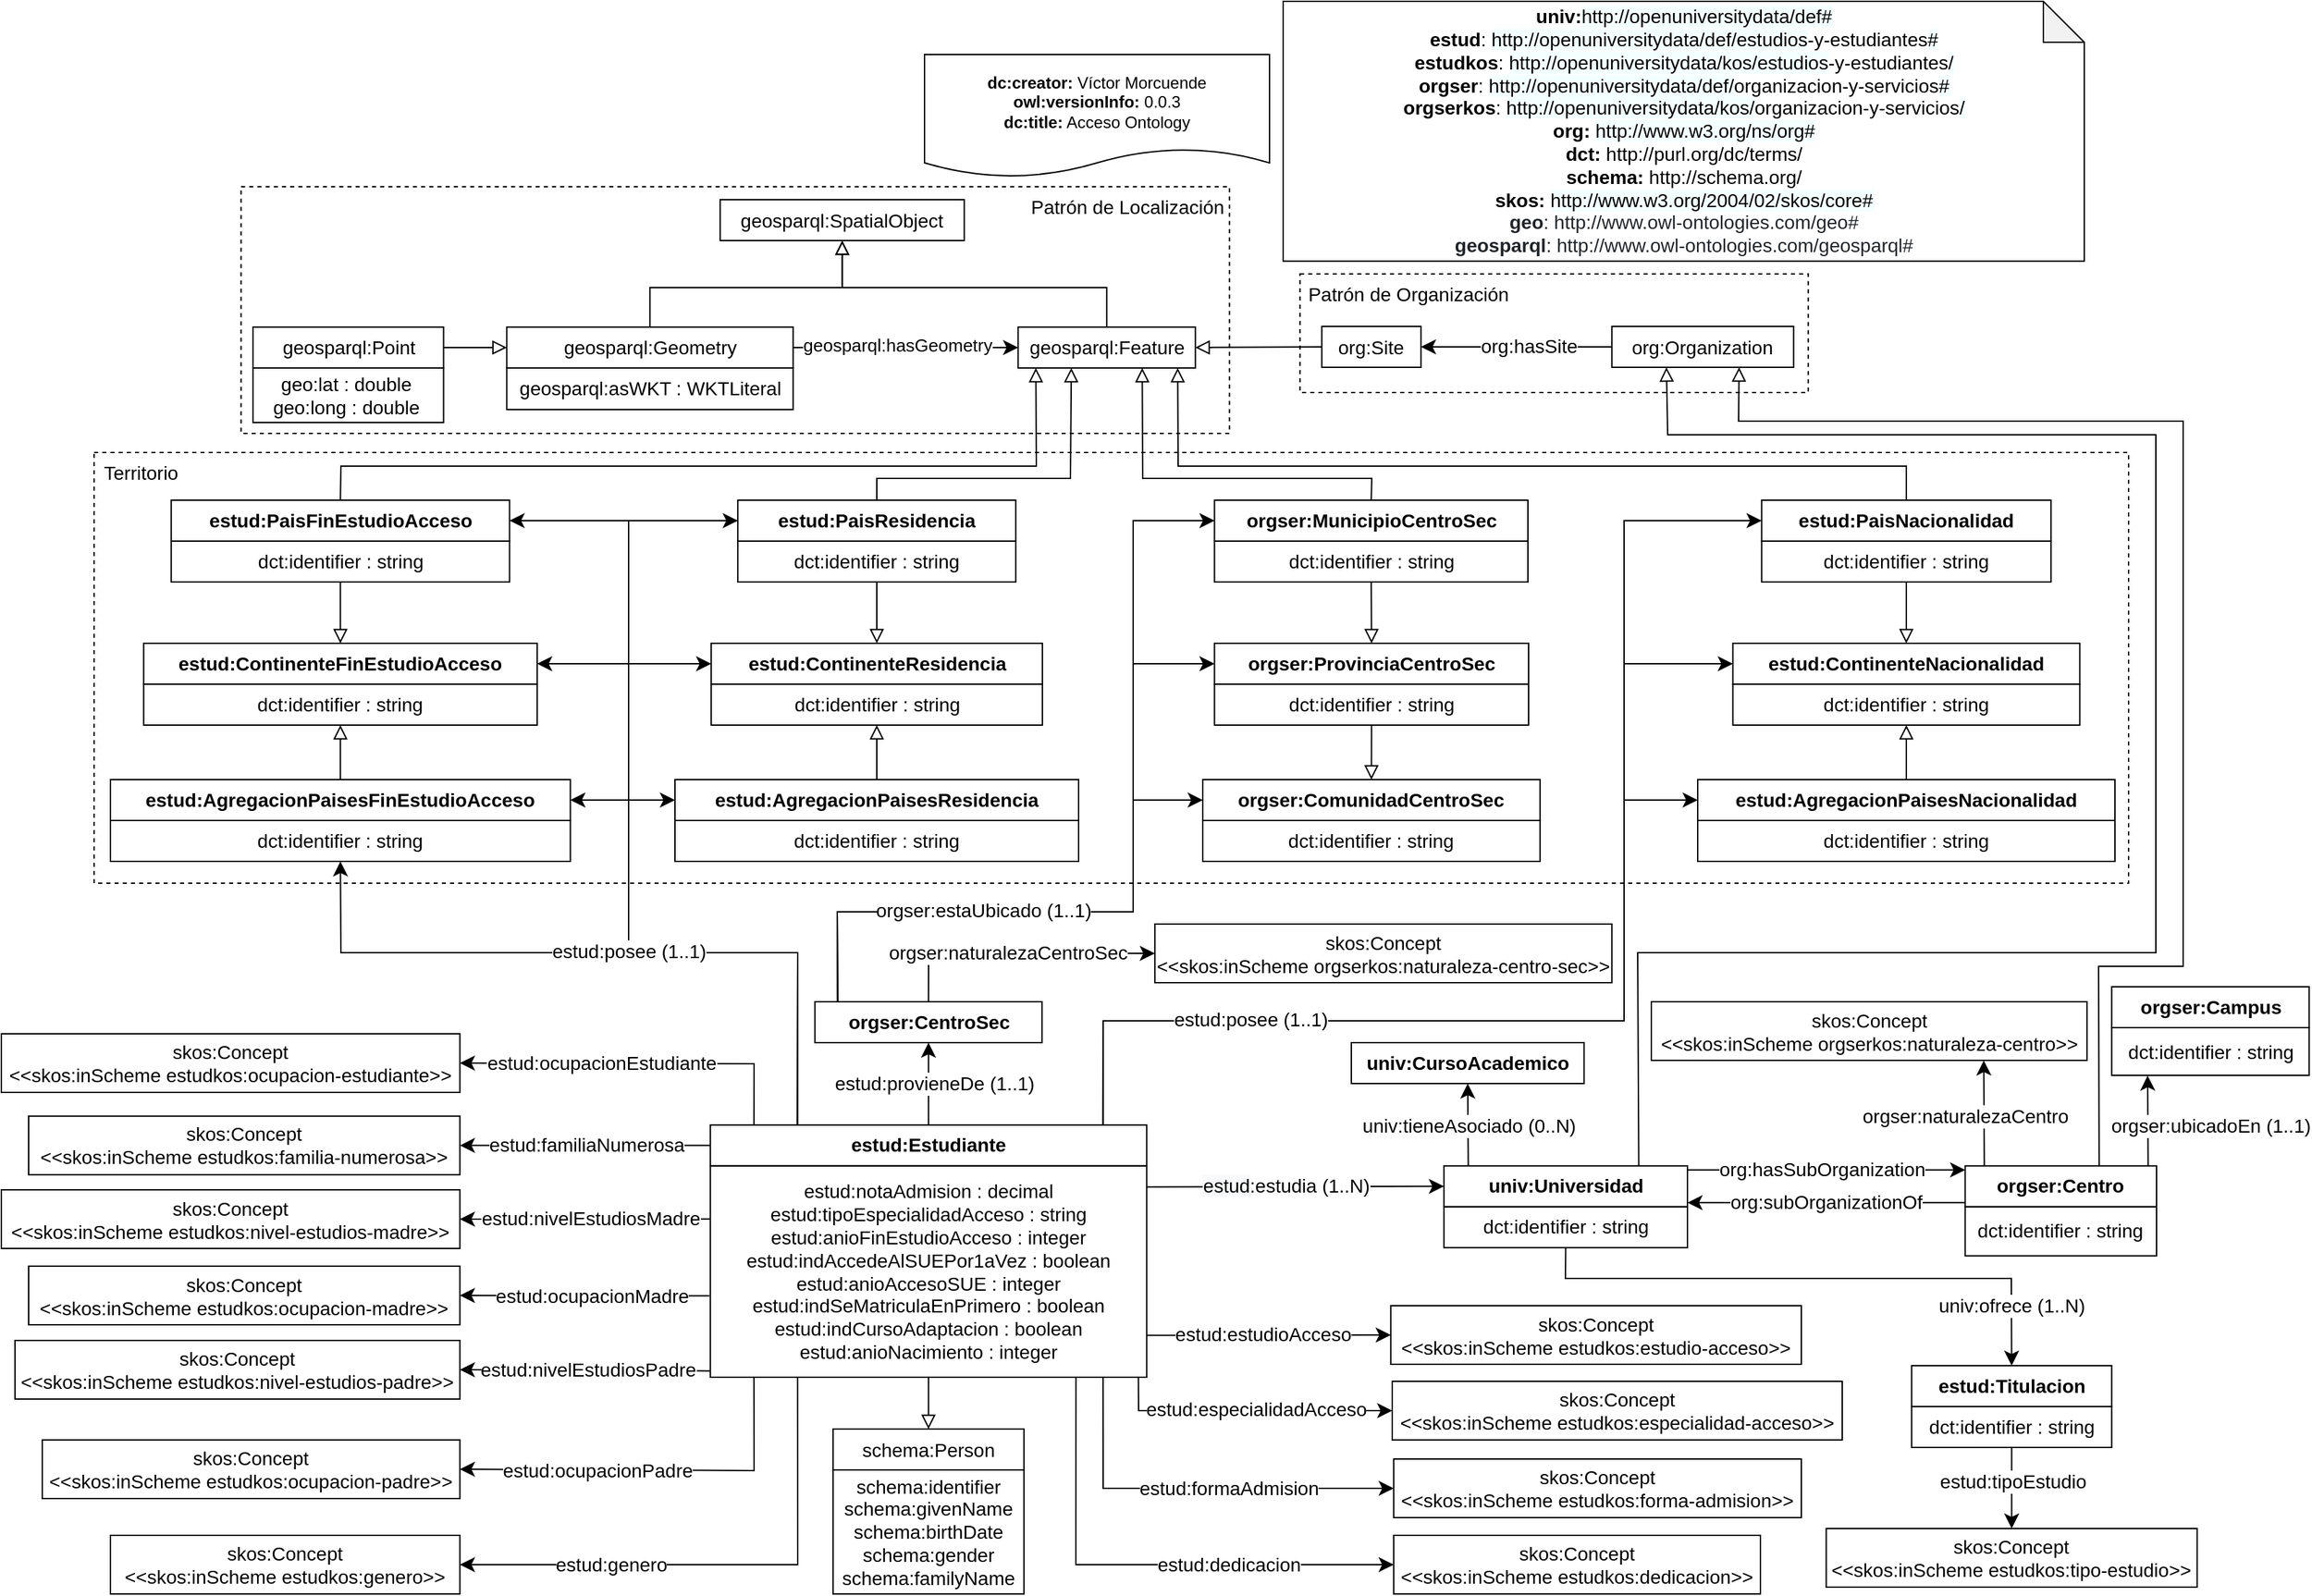 <mxfile version="18.0.4" type="device"><diagram id="2xOe5xubepqIjJ3LcJC1" name="Page-1"><mxGraphModel dx="3163" dy="2327" grid="1" gridSize="10" guides="1" tooltips="1" connect="1" arrows="1" fold="1" page="1" pageScale="1" pageWidth="827" pageHeight="1169" math="0" shadow="0"><root><mxCell id="0"/><mxCell id="1" parent="0"/><mxCell id="rQv_-ilLdvMBhXBik4_X-33" value="" style="rounded=0;whiteSpace=wrap;html=1;fontSize=14;fillColor=none;dashed=1;" parent="1" vertex="1"><mxGeometry x="38" y="323" width="1492" height="316" as="geometry"/></mxCell><mxCell id="tCUEVHxepWvSsO0FmJBN-36" value="dct:identifier : string" style="rounded=0;whiteSpace=wrap;html=1;snapToPoint=1;points=[[0.1,0],[0.2,0],[0.3,0],[0.4,0],[0.5,0],[0.6,0],[0.7,0],[0.8,0],[0.9,0],[0,0.1],[0,0.3],[0,0.5],[0,0.7],[0,0.9],[0.1,1],[0.2,1],[0.3,1],[0.4,1],[0.5,1],[0.6,1],[0.7,1],[0.8,1],[0.9,1],[1,0.1],[1,0.3],[1,0.5],[1,0.7],[1,0.9]];fontFamily=Helvetica;fontSize=14;fillColor=none;" parent="1" vertex="1"><mxGeometry x="1027.91" y="876.41" width="178.58" height="30" as="geometry"/></mxCell><mxCell id="tCUEVHxepWvSsO0FmJBN-37" value="&lt;b&gt;univ&lt;/b&gt;&lt;b&gt;:Universidad&lt;/b&gt;" style="rounded=0;whiteSpace=wrap;html=1;snapToPoint=1;points=[[0.1,0],[0.2,0],[0.3,0],[0.4,0],[0.5,0],[0.6,0],[0.7,0],[0.8,0],[0.9,0],[0,0.1],[0,0.3],[0,0.5],[0,0.7],[0,0.9],[0.1,1],[0.2,1],[0.3,1],[0.4,1],[0.5,1],[0.6,1],[0.7,1],[0.8,1],[0.9,1],[1,0.1],[1,0.3],[1,0.5],[1,0.7],[1,0.9]];fontFamily=Helvetica;fontSize=14;fillColor=none;" parent="1" vertex="1"><mxGeometry x="1027.91" y="846.41" width="178.58" height="30" as="geometry"/></mxCell><mxCell id="tCUEVHxepWvSsO0FmJBN-38" value="&lt;span style=&quot;background-color: rgb(255 , 255 , 255)&quot;&gt;&lt;b&gt;univ&lt;/b&gt;&lt;/span&gt;&lt;b&gt;:CursoAcademico&lt;/b&gt;" style="rounded=0;whiteSpace=wrap;html=1;snapToPoint=1;points=[[0.1,0],[0.2,0],[0.3,0],[0.4,0],[0.5,0],[0.6,0],[0.7,0],[0.8,0],[0.9,0],[0,0.1],[0,0.3],[0,0.5],[0,0.7],[0,0.9],[0.1,1],[0.2,1],[0.3,1],[0.4,1],[0.5,1],[0.6,1],[0.7,1],[0.8,1],[0.9,1],[1,0.1],[1,0.3],[1,0.5],[1,0.7],[1,0.9]];fontFamily=Helvetica;fontSize=14;fillColor=none;" parent="1" vertex="1"><mxGeometry x="960" y="756" width="170.69" height="30" as="geometry"/></mxCell><mxCell id="tCUEVHxepWvSsO0FmJBN-49" value="" style="endArrow=classic;html=1;exitX=0.1;exitY=0;exitDx=0;exitDy=0;entryX=0.5;entryY=1;entryDx=0;entryDy=0;endSize=8;arcSize=0;rounded=0;fontFamily=Helvetica;fontSize=14;" parent="1" source="tCUEVHxepWvSsO0FmJBN-37" target="tCUEVHxepWvSsO0FmJBN-38" edge="1"><mxGeometry width="50" height="50" relative="1" as="geometry"><mxPoint x="2134.33" y="1339.5" as="sourcePoint"/><mxPoint x="1176.02" y="730.5" as="targetPoint"/><Array as="points"/></mxGeometry></mxCell><mxCell id="tCUEVHxepWvSsO0FmJBN-50" value="&lt;font style=&quot;font-size: 14px;&quot;&gt;univ:tieneAsociado&amp;nbsp;(0..N)&lt;/font&gt;&lt;span style=&quot;background-color: rgb(248 , 249 , 250)&quot;&gt;&lt;br&gt;&lt;/span&gt;" style="text;html=1;align=center;verticalAlign=middle;resizable=0;points=[];labelBackgroundColor=#ffffff;fontFamily=Helvetica;fontSize=14;fillColor=none;" parent="tCUEVHxepWvSsO0FmJBN-49" vertex="1" connectable="0"><mxGeometry x="-0.127" relative="1" as="geometry"><mxPoint y="-3" as="offset"/></mxGeometry></mxCell><mxCell id="ZlJzXLN4EzY_8a-hjWOG-1" value="dct:identifier : string" style="rounded=0;whiteSpace=wrap;html=1;snapToPoint=1;points=[[0.1,0],[0.2,0],[0.3,0],[0.4,0],[0.5,0],[0.6,0],[0.7,0],[0.8,0],[0.9,0],[0,0.1],[0,0.3],[0,0.5],[0,0.7],[0,0.9],[0.1,1],[0.2,1],[0.3,1],[0.4,1],[0.5,1],[0.6,1],[0.7,1],[0.8,1],[0.9,1],[1,0.1],[1,0.3],[1,0.5],[1,0.7],[1,0.9]];fontFamily=Helvetica;fontSize=14;fillColor=none;" parent="1" vertex="1"><mxGeometry x="1370.88" y="1023" width="146.75" height="30" as="geometry"/></mxCell><mxCell id="ZlJzXLN4EzY_8a-hjWOG-2" value="&lt;b&gt;estud:Titulacion&lt;/b&gt;" style="rounded=0;whiteSpace=wrap;html=1;snapToPoint=1;points=[[0.1,0],[0.2,0],[0.3,0],[0.4,0],[0.5,0],[0.6,0],[0.7,0],[0.8,0],[0.9,0],[0,0.1],[0,0.3],[0,0.5],[0,0.7],[0,0.9],[0.1,1],[0.2,1],[0.3,1],[0.4,1],[0.5,1],[0.6,1],[0.7,1],[0.8,1],[0.9,1],[1,0.1],[1,0.3],[1,0.5],[1,0.7],[1,0.9]];fontFamily=Helvetica;fontSize=14;fillColor=none;" parent="1" vertex="1"><mxGeometry x="1370.88" y="993" width="146.75" height="30" as="geometry"/></mxCell><mxCell id="ZlJzXLN4EzY_8a-hjWOG-3" value="" style="endArrow=classic;html=1;entryX=0.5;entryY=0;entryDx=0;entryDy=0;endSize=8;arcSize=0;rounded=0;fontFamily=Helvetica;fontSize=14;exitX=0.5;exitY=1;exitDx=0;exitDy=0;" parent="1" source="tCUEVHxepWvSsO0FmJBN-36" target="ZlJzXLN4EzY_8a-hjWOG-2" edge="1"><mxGeometry width="50" height="50" relative="1" as="geometry"><mxPoint x="1605.37" y="851.5" as="sourcePoint"/><mxPoint x="1003.24" y="1131" as="targetPoint"/><Array as="points"><mxPoint x="1117" y="929"/><mxPoint x="1444" y="929"/></Array></mxGeometry></mxCell><mxCell id="ZlJzXLN4EzY_8a-hjWOG-4" value="&lt;font style=&quot;font-size: 14px;&quot;&gt;univ:ofrece&amp;nbsp;(1..N)&lt;/font&gt;&lt;span style=&quot;background-color: rgb(248 , 249 , 250)&quot;&gt;&lt;br&gt;&lt;/span&gt;" style="text;html=1;align=center;verticalAlign=middle;resizable=0;points=[];labelBackgroundColor=#ffffff;fontFamily=Helvetica;fontSize=14;fillColor=none;" parent="ZlJzXLN4EzY_8a-hjWOG-3" vertex="1" connectable="0"><mxGeometry x="-0.127" relative="1" as="geometry"><mxPoint x="169" y="20" as="offset"/></mxGeometry></mxCell><mxCell id="T8r4zgksqLjQ40M8YMDs-3" value="dct:identifier : string" style="rounded=0;whiteSpace=wrap;html=1;snapToPoint=1;points=[[0.1,0],[0.2,0],[0.3,0],[0.4,0],[0.5,0],[0.6,0],[0.7,0],[0.8,0],[0.9,0],[0,0.1],[0,0.3],[0,0.5],[0,0.7],[0,0.9],[0.1,1],[0.2,1],[0.3,1],[0.4,1],[0.5,1],[0.6,1],[0.7,1],[0.8,1],[0.9,1],[1,0.1],[1,0.3],[1,0.5],[1,0.7],[1,0.9]];fontFamily=Helvetica;fontSize=14;fillColor=none;" parent="1" vertex="1"><mxGeometry x="94.58" y="388" width="248.11" height="30" as="geometry"/></mxCell><mxCell id="T8r4zgksqLjQ40M8YMDs-4" value="&lt;b&gt;&lt;span style=&quot;background-color: rgb(255, 255, 255);&quot;&gt;estud&lt;/span&gt;:PaisFinEstudioAcceso&lt;/b&gt;" style="rounded=0;whiteSpace=wrap;html=1;snapToPoint=1;points=[[0.1,0],[0.2,0],[0.3,0],[0.4,0],[0.5,0],[0.6,0],[0.7,0],[0.8,0],[0.9,0],[0,0.1],[0,0.3],[0,0.5],[0,0.7],[0,0.9],[0.1,1],[0.2,1],[0.3,1],[0.4,1],[0.5,1],[0.6,1],[0.7,1],[0.8,1],[0.9,1],[1,0.1],[1,0.3],[1,0.5],[1,0.7],[1,0.9]];fontFamily=Helvetica;fontSize=14;fillColor=none;" parent="1" vertex="1"><mxGeometry x="94.58" y="358" width="248.11" height="30" as="geometry"/></mxCell><mxCell id="T8r4zgksqLjQ40M8YMDs-36" value="" style="endArrow=block;html=1;fontColor=#000099;endFill=0;endSize=8;arcSize=0;rounded=0;entryX=0.1;entryY=1;entryDx=0;entryDy=0;exitX=0.5;exitY=0;exitDx=0;exitDy=0;" parent="1" source="T8r4zgksqLjQ40M8YMDs-4" target="rQv_-ilLdvMBhXBik4_X-51" edge="1"><mxGeometry width="50" height="50" relative="1" as="geometry"><mxPoint x="245.41" y="508" as="sourcePoint"/><mxPoint x="729.47" y="267" as="targetPoint"/><Array as="points"><mxPoint x="219" y="333"/><mxPoint x="729" y="333"/></Array></mxGeometry></mxCell><mxCell id="T8r4zgksqLjQ40M8YMDs-39" value="dct:identifier : string" style="rounded=0;whiteSpace=wrap;html=1;snapToPoint=1;points=[[0.1,0],[0.2,0],[0.3,0],[0.4,0],[0.5,0],[0.6,0],[0.7,0],[0.8,0],[0.9,0],[0,0.1],[0,0.3],[0,0.5],[0,0.7],[0,0.9],[0.1,1],[0.2,1],[0.3,1],[0.4,1],[0.5,1],[0.6,1],[0.7,1],[0.8,1],[0.9,1],[1,0.1],[1,0.3],[1,0.5],[1,0.7],[1,0.9]];fontFamily=Helvetica;fontSize=14;fillColor=none;" parent="1" vertex="1"><mxGeometry x="74.35" y="493" width="288.57" height="30" as="geometry"/></mxCell><mxCell id="T8r4zgksqLjQ40M8YMDs-40" value="&lt;b&gt;&lt;span style=&quot;background-color: rgb(255, 255, 255);&quot;&gt;estud&lt;/span&gt;&lt;/b&gt;&lt;b&gt;:ContinenteFinEstudioAcceso&lt;/b&gt;" style="rounded=0;whiteSpace=wrap;html=1;snapToPoint=1;points=[[0.1,0],[0.2,0],[0.3,0],[0.4,0],[0.5,0],[0.6,0],[0.7,0],[0.8,0],[0.9,0],[0,0.1],[0,0.3],[0,0.5],[0,0.7],[0,0.9],[0.1,1],[0.2,1],[0.3,1],[0.4,1],[0.5,1],[0.6,1],[0.7,1],[0.8,1],[0.9,1],[1,0.1],[1,0.3],[1,0.5],[1,0.7],[1,0.9]];fontFamily=Helvetica;fontSize=14;fillColor=none;" parent="1" vertex="1"><mxGeometry x="74.35" y="463" width="288.57" height="30" as="geometry"/></mxCell><mxCell id="T8r4zgksqLjQ40M8YMDs-41" value="dct:identifier : string" style="rounded=0;whiteSpace=wrap;html=1;snapToPoint=1;points=[[0.1,0],[0.2,0],[0.3,0],[0.4,0],[0.5,0],[0.6,0],[0.7,0],[0.8,0],[0.9,0],[0,0.1],[0,0.3],[0,0.5],[0,0.7],[0,0.9],[0.1,1],[0.2,1],[0.3,1],[0.4,1],[0.5,1],[0.6,1],[0.7,1],[0.8,1],[0.9,1],[1,0.1],[1,0.3],[1,0.5],[1,0.7],[1,0.9]];fontFamily=Helvetica;fontSize=14;fillColor=none;" parent="1" vertex="1"><mxGeometry x="50" y="593" width="337.27" height="30" as="geometry"/></mxCell><mxCell id="T8r4zgksqLjQ40M8YMDs-42" value="&lt;b&gt;&lt;span style=&quot;background-color: rgb(255, 255, 255);&quot;&gt;estud&lt;/span&gt;&lt;/b&gt;&lt;b&gt;:AgregacionPaisesFinEstudioAcceso&lt;/b&gt;" style="rounded=0;whiteSpace=wrap;html=1;snapToPoint=1;points=[[0.1,0],[0.2,0],[0.3,0],[0.4,0],[0.5,0],[0.6,0],[0.7,0],[0.8,0],[0.9,0],[0,0.1],[0,0.3],[0,0.5],[0,0.7],[0,0.9],[0.1,1],[0.2,1],[0.3,1],[0.4,1],[0.5,1],[0.6,1],[0.7,1],[0.8,1],[0.9,1],[1,0.1],[1,0.3],[1,0.5],[1,0.7],[1,0.9]];fontFamily=Helvetica;fontSize=14;fillColor=none;" parent="1" vertex="1"><mxGeometry x="50" y="563" width="337.27" height="30" as="geometry"/></mxCell><mxCell id="T8r4zgksqLjQ40M8YMDs-43" value="dct:identifier : string" style="rounded=0;whiteSpace=wrap;html=1;snapToPoint=1;points=[[0.1,0],[0.2,0],[0.3,0],[0.4,0],[0.5,0],[0.6,0],[0.7,0],[0.8,0],[0.9,0],[0,0.1],[0,0.3],[0,0.5],[0,0.7],[0,0.9],[0.1,1],[0.2,1],[0.3,1],[0.4,1],[0.5,1],[0.6,1],[0.7,1],[0.8,1],[0.9,1],[1,0.1],[1,0.3],[1,0.5],[1,0.7],[1,0.9]];fontFamily=Helvetica;fontSize=14;fillColor=none;" parent="1" vertex="1"><mxGeometry x="510.09" y="388" width="203.82" height="30" as="geometry"/></mxCell><mxCell id="T8r4zgksqLjQ40M8YMDs-44" value="&lt;b&gt;&lt;span style=&quot;background-color: rgb(255, 255, 255);&quot;&gt;estud&lt;/span&gt;&lt;/b&gt;&lt;b&gt;:PaisResidencia&lt;/b&gt;" style="rounded=0;whiteSpace=wrap;html=1;snapToPoint=1;points=[[0.1,0],[0.2,0],[0.3,0],[0.4,0],[0.5,0],[0.6,0],[0.7,0],[0.8,0],[0.9,0],[0,0.1],[0,0.3],[0,0.5],[0,0.7],[0,0.9],[0.1,1],[0.2,1],[0.3,1],[0.4,1],[0.5,1],[0.6,1],[0.7,1],[0.8,1],[0.9,1],[1,0.1],[1,0.3],[1,0.5],[1,0.7],[1,0.9]];fontFamily=Helvetica;fontSize=14;fillColor=none;" parent="1" vertex="1"><mxGeometry x="510.09" y="358" width="203.82" height="30" as="geometry"/></mxCell><mxCell id="T8r4zgksqLjQ40M8YMDs-45" value="" style="endArrow=block;html=1;fontColor=#000099;endFill=0;endSize=8;arcSize=0;rounded=0;exitX=0.5;exitY=0;exitDx=0;exitDy=0;entryX=0.3;entryY=1;entryDx=0;entryDy=0;" parent="1" source="T8r4zgksqLjQ40M8YMDs-44" target="rQv_-ilLdvMBhXBik4_X-51" edge="1"><mxGeometry width="50" height="50" relative="1" as="geometry"><mxPoint x="685.41" y="498" as="sourcePoint"/><mxPoint x="755.47" y="267" as="targetPoint"/><Array as="points"><mxPoint x="612" y="342"/><mxPoint x="754" y="342"/></Array></mxGeometry></mxCell><mxCell id="T8r4zgksqLjQ40M8YMDs-46" value="dct:identifier : string" style="rounded=0;whiteSpace=wrap;html=1;snapToPoint=1;points=[[0.1,0],[0.2,0],[0.3,0],[0.4,0],[0.5,0],[0.6,0],[0.7,0],[0.8,0],[0.9,0],[0,0.1],[0,0.3],[0,0.5],[0,0.7],[0,0.9],[0.1,1],[0.2,1],[0.3,1],[0.4,1],[0.5,1],[0.6,1],[0.7,1],[0.8,1],[0.9,1],[1,0.1],[1,0.3],[1,0.5],[1,0.7],[1,0.9]];fontFamily=Helvetica;fontSize=14;fillColor=none;" parent="1" vertex="1"><mxGeometry x="490.56" y="493" width="242.88" height="30" as="geometry"/></mxCell><mxCell id="T8r4zgksqLjQ40M8YMDs-47" value="&lt;b&gt;&lt;span style=&quot;background-color: rgb(255, 255, 255);&quot;&gt;estud&lt;/span&gt;&lt;/b&gt;&lt;b&gt;:ContinenteR&lt;/b&gt;&lt;b&gt;esidencia&lt;/b&gt;" style="rounded=0;whiteSpace=wrap;html=1;snapToPoint=1;points=[[0.1,0],[0.2,0],[0.3,0],[0.4,0],[0.5,0],[0.6,0],[0.7,0],[0.8,0],[0.9,0],[0,0.1],[0,0.3],[0,0.5],[0,0.7],[0,0.9],[0.1,1],[0.2,1],[0.3,1],[0.4,1],[0.5,1],[0.6,1],[0.7,1],[0.8,1],[0.9,1],[1,0.1],[1,0.3],[1,0.5],[1,0.7],[1,0.9]];fontFamily=Helvetica;fontSize=14;fillColor=none;" parent="1" vertex="1"><mxGeometry x="490.56" y="463" width="242.88" height="30" as="geometry"/></mxCell><mxCell id="T8r4zgksqLjQ40M8YMDs-48" value="dct:identifier : string" style="rounded=0;whiteSpace=wrap;html=1;snapToPoint=1;points=[[0.1,0],[0.2,0],[0.3,0],[0.4,0],[0.5,0],[0.6,0],[0.7,0],[0.8,0],[0.9,0],[0,0.1],[0,0.3],[0,0.5],[0,0.7],[0,0.9],[0.1,1],[0.2,1],[0.3,1],[0.4,1],[0.5,1],[0.6,1],[0.7,1],[0.8,1],[0.9,1],[1,0.1],[1,0.3],[1,0.5],[1,0.7],[1,0.9]];fontFamily=Helvetica;fontSize=14;fillColor=none;" parent="1" vertex="1"><mxGeometry x="464" y="593" width="296" height="30" as="geometry"/></mxCell><mxCell id="T8r4zgksqLjQ40M8YMDs-49" value="&lt;b&gt;&lt;span style=&quot;background-color: rgb(255, 255, 255);&quot;&gt;estud&lt;/span&gt;&lt;/b&gt;&lt;b&gt;:AgregacionPaisesR&lt;/b&gt;&lt;b&gt;esidencia&lt;/b&gt;" style="rounded=0;whiteSpace=wrap;html=1;snapToPoint=1;points=[[0.1,0],[0.2,0],[0.3,0],[0.4,0],[0.5,0],[0.6,0],[0.7,0],[0.8,0],[0.9,0],[0,0.1],[0,0.3],[0,0.5],[0,0.7],[0,0.9],[0.1,1],[0.2,1],[0.3,1],[0.4,1],[0.5,1],[0.6,1],[0.7,1],[0.8,1],[0.9,1],[1,0.1],[1,0.3],[1,0.5],[1,0.7],[1,0.9]];fontFamily=Helvetica;fontSize=14;fillColor=none;" parent="1" vertex="1"><mxGeometry x="464" y="563" width="296" height="30" as="geometry"/></mxCell><mxCell id="T8r4zgksqLjQ40M8YMDs-56" value="" style="endArrow=block;html=1;fontColor=#000099;endFill=0;endSize=8;arcSize=0;rounded=0;entryX=0.9;entryY=1;entryDx=0;entryDy=0;exitX=0.5;exitY=0;exitDx=0;exitDy=0;" parent="1" source="T8r4zgksqLjQ40M8YMDs-101" target="rQv_-ilLdvMBhXBik4_X-51" edge="1"><mxGeometry width="50" height="50" relative="1" as="geometry"><mxPoint x="1502.9" y="438" as="sourcePoint"/><mxPoint x="833.47" y="267" as="targetPoint"/><Array as="points"><mxPoint x="1367" y="333"/><mxPoint x="833" y="333"/></Array></mxGeometry></mxCell><mxCell id="T8r4zgksqLjQ40M8YMDs-57" value="dct:identifier : string" style="rounded=0;whiteSpace=wrap;html=1;snapToPoint=1;points=[[0.1,0],[0.2,0],[0.3,0],[0.4,0],[0.5,0],[0.6,0],[0.7,0],[0.8,0],[0.9,0],[0,0.1],[0,0.3],[0,0.5],[0,0.7],[0,0.9],[0.1,1],[0.2,1],[0.3,1],[0.4,1],[0.5,1],[0.6,1],[0.7,1],[0.8,1],[0.9,1],[1,0.1],[1,0.3],[1,0.5],[1,0.7],[1,0.9]];fontFamily=Helvetica;fontSize=14;fillColor=none;" parent="1" vertex="1"><mxGeometry x="851.05" y="593" width="247.34" height="30" as="geometry"/></mxCell><mxCell id="T8r4zgksqLjQ40M8YMDs-58" value="&lt;b&gt;&lt;span style=&quot;background-color: rgb(255, 255, 255);&quot;&gt;orgser&lt;/span&gt;&lt;/b&gt;&lt;b&gt;:ComunidadCentroSec&lt;/b&gt;" style="rounded=0;whiteSpace=wrap;html=1;snapToPoint=1;points=[[0.1,0],[0.2,0],[0.3,0],[0.4,0],[0.5,0],[0.6,0],[0.7,0],[0.8,0],[0.9,0],[0,0.1],[0,0.3],[0,0.5],[0,0.7],[0,0.9],[0.1,1],[0.2,1],[0.3,1],[0.4,1],[0.5,1],[0.6,1],[0.7,1],[0.8,1],[0.9,1],[1,0.1],[1,0.3],[1,0.5],[1,0.7],[1,0.9]];fontFamily=Helvetica;fontSize=14;fillColor=none;" parent="1" vertex="1"><mxGeometry x="851.05" y="563" width="247.34" height="30" as="geometry"/></mxCell><mxCell id="T8r4zgksqLjQ40M8YMDs-59" value="dct:identifier : string" style="rounded=0;whiteSpace=wrap;html=1;snapToPoint=1;points=[[0.1,0],[0.2,0],[0.3,0],[0.4,0],[0.5,0],[0.6,0],[0.7,0],[0.8,0],[0.9,0],[0,0.1],[0,0.3],[0,0.5],[0,0.7],[0,0.9],[0.1,1],[0.2,1],[0.3,1],[0.4,1],[0.5,1],[0.6,1],[0.7,1],[0.8,1],[0.9,1],[1,0.1],[1,0.3],[1,0.5],[1,0.7],[1,0.9]];fontFamily=Helvetica;fontSize=14;fillColor=none;" parent="1" vertex="1"><mxGeometry x="859.66" y="493" width="230.34" height="30" as="geometry"/></mxCell><mxCell id="T8r4zgksqLjQ40M8YMDs-60" value="&lt;b&gt;&lt;span style=&quot;background-color: rgb(255, 255, 255);&quot;&gt;orgser&lt;/span&gt;&lt;/b&gt;&lt;b&gt;:ProvinciaCentroSec&lt;/b&gt;" style="rounded=0;whiteSpace=wrap;html=1;snapToPoint=1;points=[[0.1,0],[0.2,0],[0.3,0],[0.4,0],[0.5,0],[0.6,0],[0.7,0],[0.8,0],[0.9,0],[0,0.1],[0,0.3],[0,0.5],[0,0.7],[0,0.9],[0.1,1],[0.2,1],[0.3,1],[0.4,1],[0.5,1],[0.6,1],[0.7,1],[0.8,1],[0.9,1],[1,0.1],[1,0.3],[1,0.5],[1,0.7],[1,0.9]];fontFamily=Helvetica;fontSize=14;fillColor=none;" parent="1" vertex="1"><mxGeometry x="859.66" y="463" width="230.34" height="30" as="geometry"/></mxCell><mxCell id="T8r4zgksqLjQ40M8YMDs-61" value="dct:identifier : string" style="rounded=0;whiteSpace=wrap;html=1;snapToPoint=1;points=[[0.1,0],[0.2,0],[0.3,0],[0.4,0],[0.5,0],[0.6,0],[0.7,0],[0.8,0],[0.9,0],[0,0.1],[0,0.3],[0,0.5],[0,0.7],[0,0.9],[0.1,1],[0.2,1],[0.3,1],[0.4,1],[0.5,1],[0.6,1],[0.7,1],[0.8,1],[0.9,1],[1,0.1],[1,0.3],[1,0.5],[1,0.7],[1,0.9]];fontFamily=Helvetica;fontSize=14;fillColor=none;" parent="1" vertex="1"><mxGeometry x="859.66" y="388" width="229.84" height="30" as="geometry"/></mxCell><mxCell id="T8r4zgksqLjQ40M8YMDs-62" value="&lt;b&gt;&lt;span style=&quot;background-color: rgb(255, 255, 255);&quot;&gt;orgser&lt;/span&gt;:MunicipioCentroSec&lt;/b&gt;" style="rounded=0;whiteSpace=wrap;html=1;snapToPoint=1;points=[[0.1,0],[0.2,0],[0.3,0],[0.4,0],[0.5,0],[0.6,0],[0.7,0],[0.8,0],[0.9,0],[0,0.1],[0,0.3],[0,0.5],[0,0.7],[0,0.9],[0.1,1],[0.2,1],[0.3,1],[0.4,1],[0.5,1],[0.6,1],[0.7,1],[0.8,1],[0.9,1],[1,0.1],[1,0.3],[1,0.5],[1,0.7],[1,0.9]];fontFamily=Helvetica;fontSize=14;fillColor=none;" parent="1" vertex="1"><mxGeometry x="859.66" y="358" width="229.84" height="30" as="geometry"/></mxCell><mxCell id="T8r4zgksqLjQ40M8YMDs-63" value="" style="endArrow=block;html=1;fontColor=#000099;endFill=0;endSize=8;arcSize=0;rounded=0;entryX=0.7;entryY=1;entryDx=0;entryDy=0;exitX=0.5;exitY=0;exitDx=0;exitDy=0;" parent="1" source="T8r4zgksqLjQ40M8YMDs-62" target="rQv_-ilLdvMBhXBik4_X-51" edge="1"><mxGeometry width="50" height="50" relative="1" as="geometry"><mxPoint x="1197.9" y="428" as="sourcePoint"/><mxPoint x="807.47" y="267" as="targetPoint"/><Array as="points"><mxPoint x="975" y="342"/><mxPoint x="807" y="342"/></Array></mxGeometry></mxCell><mxCell id="T8r4zgksqLjQ40M8YMDs-74" value="dct:identifier : string" style="rounded=0;whiteSpace=wrap;html=1;snapToPoint=1;points=[[0.1,0],[0.2,0],[0.3,0],[0.4,0],[0.5,0],[0.6,0],[0.7,0],[0.8,0],[0.9,0],[0,0.1],[0,0.3],[0,0.5],[0,0.7],[0,0.9],[0.1,1],[0.2,1],[0.3,1],[0.4,1],[0.5,1],[0.6,1],[0.7,1],[0.8,1],[0.9,1],[1,0.1],[1,0.3],[1,0.5],[1,0.7],[1,0.9]];fontFamily=Helvetica;fontSize=14;fillColor=none;" parent="1" vertex="1"><mxGeometry x="1410.17" y="876.41" width="140.33" height="36" as="geometry"/></mxCell><mxCell id="T8r4zgksqLjQ40M8YMDs-75" value="&lt;b&gt;orgser&lt;/b&gt;&lt;b&gt;:Centro&lt;/b&gt;" style="rounded=0;whiteSpace=wrap;html=1;snapToPoint=1;points=[[0.1,0],[0.2,0],[0.3,0],[0.4,0],[0.5,0],[0.6,0],[0.7,0],[0.8,0],[0.9,0],[0,0.1],[0,0.3],[0,0.5],[0,0.7],[0,0.9],[0.1,1],[0.2,1],[0.3,1],[0.4,1],[0.5,1],[0.6,1],[0.7,1],[0.8,1],[0.9,1],[1,0.1],[1,0.3],[1,0.5],[1,0.7],[1,0.9]];fontFamily=Helvetica;fontSize=14;fillColor=none;" parent="1" vertex="1"><mxGeometry x="1410.17" y="846.41" width="140.33" height="30" as="geometry"/></mxCell><mxCell id="T8r4zgksqLjQ40M8YMDs-76" value="" style="endArrow=classic;html=1;endSize=8;arcSize=0;rounded=0;fontFamily=Helvetica;fontSize=14;exitX=1;exitY=0.1;exitDx=0;exitDy=0;entryX=0;entryY=0.1;entryDx=0;entryDy=0;" parent="1" source="tCUEVHxepWvSsO0FmJBN-37" target="T8r4zgksqLjQ40M8YMDs-75" edge="1"><mxGeometry width="50" height="50" relative="1" as="geometry"><mxPoint x="1220" y="840" as="sourcePoint"/><mxPoint x="1380" y="850" as="targetPoint"/><Array as="points"/></mxGeometry></mxCell><mxCell id="T8r4zgksqLjQ40M8YMDs-77" value="&lt;div&gt;&lt;font style=&quot;font-size: 14px;&quot;&gt;org:hasSubOrganization&lt;/font&gt;&lt;/div&gt;" style="text;html=1;align=center;verticalAlign=middle;resizable=0;points=[];labelBackgroundColor=#ffffff;fontFamily=Helvetica;fontSize=14;fillColor=none;" parent="T8r4zgksqLjQ40M8YMDs-76" vertex="1" connectable="0"><mxGeometry x="-0.127" relative="1" as="geometry"><mxPoint x="9" y="-1" as="offset"/></mxGeometry></mxCell><mxCell id="T8r4zgksqLjQ40M8YMDs-100" value="dct:identifier : string" style="rounded=0;whiteSpace=wrap;html=1;snapToPoint=1;points=[[0.1,0],[0.2,0],[0.3,0],[0.4,0],[0.5,0],[0.6,0],[0.7,0],[0.8,0],[0.9,0],[0,0.1],[0,0.3],[0,0.5],[0,0.7],[0,0.9],[0.1,1],[0.2,1],[0.3,1],[0.4,1],[0.5,1],[0.6,1],[0.7,1],[0.8,1],[0.9,1],[1,0.1],[1,0.3],[1,0.5],[1,0.7],[1,0.9]];fontFamily=Helvetica;fontSize=14;fillColor=none;" parent="1" vertex="1"><mxGeometry x="1260.88" y="388" width="212.25" height="30" as="geometry"/></mxCell><mxCell id="T8r4zgksqLjQ40M8YMDs-101" value="&lt;b&gt;&lt;span style=&quot;background-color: rgb(255, 255, 255);&quot;&gt;estud&lt;/span&gt;&lt;/b&gt;&lt;b&gt;:PaisNacionalidad&lt;/b&gt;" style="rounded=0;whiteSpace=wrap;html=1;snapToPoint=1;points=[[0.1,0],[0.2,0],[0.3,0],[0.4,0],[0.5,0],[0.6,0],[0.7,0],[0.8,0],[0.9,0],[0,0.1],[0,0.3],[0,0.5],[0,0.7],[0,0.9],[0.1,1],[0.2,1],[0.3,1],[0.4,1],[0.5,1],[0.6,1],[0.7,1],[0.8,1],[0.9,1],[1,0.1],[1,0.3],[1,0.5],[1,0.7],[1,0.9]];fontFamily=Helvetica;fontSize=14;fillColor=none;" parent="1" vertex="1"><mxGeometry x="1260.88" y="358" width="212.25" height="30" as="geometry"/></mxCell><mxCell id="T8r4zgksqLjQ40M8YMDs-103" value="dct:identifier : string" style="rounded=0;whiteSpace=wrap;html=1;snapToPoint=1;points=[[0.1,0],[0.2,0],[0.3,0],[0.4,0],[0.5,0],[0.6,0],[0.7,0],[0.8,0],[0.9,0],[0,0.1],[0,0.3],[0,0.5],[0,0.7],[0,0.9],[0.1,1],[0.2,1],[0.3,1],[0.4,1],[0.5,1],[0.6,1],[0.7,1],[0.8,1],[0.9,1],[1,0.1],[1,0.3],[1,0.5],[1,0.7],[1,0.9]];fontFamily=Helvetica;fontSize=14;fillColor=none;" parent="1" vertex="1"><mxGeometry x="1239.8" y="493" width="254.41" height="30" as="geometry"/></mxCell><mxCell id="T8r4zgksqLjQ40M8YMDs-104" value="&lt;b&gt;&lt;span style=&quot;background-color: rgb(255, 255, 255);&quot;&gt;estud&lt;/span&gt;&lt;/b&gt;&lt;b&gt;:ContinenteNacionalidad&lt;/b&gt;" style="rounded=0;whiteSpace=wrap;html=1;snapToPoint=1;points=[[0.1,0],[0.2,0],[0.3,0],[0.4,0],[0.5,0],[0.6,0],[0.7,0],[0.8,0],[0.9,0],[0,0.1],[0,0.3],[0,0.5],[0,0.7],[0,0.9],[0.1,1],[0.2,1],[0.3,1],[0.4,1],[0.5,1],[0.6,1],[0.7,1],[0.8,1],[0.9,1],[1,0.1],[1,0.3],[1,0.5],[1,0.7],[1,0.9]];fontFamily=Helvetica;fontSize=14;fillColor=none;" parent="1" vertex="1"><mxGeometry x="1239.8" y="463" width="254.41" height="30" as="geometry"/></mxCell><mxCell id="T8r4zgksqLjQ40M8YMDs-105" value="dct:identifier : string" style="rounded=0;whiteSpace=wrap;html=1;snapToPoint=1;points=[[0.1,0],[0.2,0],[0.3,0],[0.4,0],[0.5,0],[0.6,0],[0.7,0],[0.8,0],[0.9,0],[0,0.1],[0,0.3],[0,0.5],[0,0.7],[0,0.9],[0.1,1],[0.2,1],[0.3,1],[0.4,1],[0.5,1],[0.6,1],[0.7,1],[0.8,1],[0.9,1],[1,0.1],[1,0.3],[1,0.5],[1,0.7],[1,0.9]];fontFamily=Helvetica;fontSize=14;fillColor=none;" parent="1" vertex="1"><mxGeometry x="1214" y="593" width="306" height="30" as="geometry"/></mxCell><mxCell id="T8r4zgksqLjQ40M8YMDs-106" value="&lt;b&gt;&lt;span style=&quot;background-color: rgb(255, 255, 255);&quot;&gt;estud&lt;/span&gt;&lt;/b&gt;&lt;b&gt;:AgregacionPaisesNacionalidad&lt;/b&gt;" style="rounded=0;whiteSpace=wrap;html=1;snapToPoint=1;points=[[0.1,0],[0.2,0],[0.3,0],[0.4,0],[0.5,0],[0.6,0],[0.7,0],[0.8,0],[0.9,0],[0,0.1],[0,0.3],[0,0.5],[0,0.7],[0,0.9],[0.1,1],[0.2,1],[0.3,1],[0.4,1],[0.5,1],[0.6,1],[0.7,1],[0.8,1],[0.9,1],[1,0.1],[1,0.3],[1,0.5],[1,0.7],[1,0.9]];fontFamily=Helvetica;fontSize=14;fillColor=none;" parent="1" vertex="1"><mxGeometry x="1214" y="563" width="306" height="30" as="geometry"/></mxCell><mxCell id="w0gb7Vealn2yW2zDLWDL-2" value="" style="endArrow=block;html=1;fontColor=#000099;exitX=0.5;exitY=1;exitDx=0;exitDy=0;endFill=0;entryX=0.5;entryY=0;entryDx=0;entryDy=0;endSize=8;arcSize=0;rounded=0;" parent="1" source="T8r4zgksqLjQ40M8YMDs-3" target="T8r4zgksqLjQ40M8YMDs-40" edge="1"><mxGeometry width="50" height="50" relative="1" as="geometry"><mxPoint x="398.68" y="374" as="sourcePoint"/><mxPoint x="398.68" y="444" as="targetPoint"/></mxGeometry></mxCell><mxCell id="w0gb7Vealn2yW2zDLWDL-5" value="" style="endArrow=block;html=1;fontColor=#000099;exitX=0.5;exitY=1;exitDx=0;exitDy=0;endFill=0;entryX=0.5;entryY=0;entryDx=0;entryDy=0;endSize=8;arcSize=0;rounded=0;" parent="1" source="T8r4zgksqLjQ40M8YMDs-43" target="T8r4zgksqLjQ40M8YMDs-47" edge="1"><mxGeometry width="50" height="50" relative="1" as="geometry"><mxPoint x="265.165" y="434" as="sourcePoint"/><mxPoint x="265.16" y="473" as="targetPoint"/></mxGeometry></mxCell><mxCell id="w0gb7Vealn2yW2zDLWDL-7" value="" style="endArrow=block;html=1;fontColor=#000099;exitX=0.5;exitY=1;exitDx=0;exitDy=0;endFill=0;endSize=8;arcSize=0;rounded=0;" parent="1" source="T8r4zgksqLjQ40M8YMDs-100" target="T8r4zgksqLjQ40M8YMDs-104" edge="1"><mxGeometry width="50" height="50" relative="1" as="geometry"><mxPoint x="1337.905" y="434" as="sourcePoint"/><mxPoint x="1337.9" y="473" as="targetPoint"/></mxGeometry></mxCell><mxCell id="w0gb7Vealn2yW2zDLWDL-12" value="" style="endArrow=block;html=1;fontColor=#000099;exitX=0.5;exitY=1;exitDx=0;exitDy=0;endFill=0;endSize=8;arcSize=0;rounded=0;entryX=0.5;entryY=0;entryDx=0;entryDy=0;" parent="1" source="T8r4zgksqLjQ40M8YMDs-61" target="T8r4zgksqLjQ40M8YMDs-60" edge="1"><mxGeometry width="50" height="50" relative="1" as="geometry"><mxPoint x="728.92" y="434" as="sourcePoint"/><mxPoint x="728.92" y="473" as="targetPoint"/></mxGeometry></mxCell><mxCell id="w0gb7Vealn2yW2zDLWDL-13" value="" style="endArrow=block;html=1;fontColor=#000099;exitX=0.5;exitY=1;exitDx=0;exitDy=0;endFill=0;endSize=8;arcSize=0;rounded=0;entryX=0.5;entryY=0;entryDx=0;entryDy=0;" parent="1" source="T8r4zgksqLjQ40M8YMDs-59" target="T8r4zgksqLjQ40M8YMDs-58" edge="1"><mxGeometry width="50" height="50" relative="1" as="geometry"><mxPoint x="1044.67" y="434" as="sourcePoint"/><mxPoint x="1179.65" y="544" as="targetPoint"/></mxGeometry></mxCell><mxCell id="w0gb7Vealn2yW2zDLWDL-14" value="" style="endArrow=block;html=1;fontColor=#000099;exitX=0.5;exitY=0;exitDx=0;exitDy=0;endFill=0;entryX=0.5;entryY=1;entryDx=0;entryDy=0;endSize=8;arcSize=0;rounded=0;" parent="1" source="T8r4zgksqLjQ40M8YMDs-42" target="T8r4zgksqLjQ40M8YMDs-39" edge="1"><mxGeometry width="50" height="50" relative="1" as="geometry"><mxPoint x="207.135" y="434" as="sourcePoint"/><mxPoint x="207.13" y="473" as="targetPoint"/></mxGeometry></mxCell><mxCell id="w0gb7Vealn2yW2zDLWDL-15" value="" style="endArrow=block;html=1;fontColor=#000099;exitX=0.5;exitY=0;exitDx=0;exitDy=0;endFill=0;entryX=0.5;entryY=1;entryDx=0;entryDy=0;endSize=8;arcSize=0;rounded=0;" parent="1" source="T8r4zgksqLjQ40M8YMDs-49" target="T8r4zgksqLjQ40M8YMDs-46" edge="1"><mxGeometry width="50" height="50" relative="1" as="geometry"><mxPoint x="265.165" y="573" as="sourcePoint"/><mxPoint x="265.16" y="533" as="targetPoint"/></mxGeometry></mxCell><mxCell id="w0gb7Vealn2yW2zDLWDL-16" value="" style="endArrow=block;html=1;fontColor=#000099;exitX=0.5;exitY=0;exitDx=0;exitDy=0;endFill=0;entryX=0.5;entryY=1;entryDx=0;entryDy=0;endSize=8;arcSize=0;rounded=0;" parent="1" source="T8r4zgksqLjQ40M8YMDs-106" target="T8r4zgksqLjQ40M8YMDs-103" edge="1"><mxGeometry width="50" height="50" relative="1" as="geometry"><mxPoint x="1033.17" y="573" as="sourcePoint"/><mxPoint x="1033.17" y="533" as="targetPoint"/></mxGeometry></mxCell><mxCell id="i8K5MaGqcOT-Bg0PZn37-11" value="dct:identifier : string" style="rounded=0;whiteSpace=wrap;html=1;snapToPoint=1;points=[[0.1,0],[0.2,0],[0.3,0],[0.4,0],[0.5,0],[0.6,0],[0.7,0],[0.8,0],[0.9,0],[0,0.1],[0,0.3],[0,0.5],[0,0.7],[0,0.9],[0.1,1],[0.2,1],[0.3,1],[0.4,1],[0.5,1],[0.6,1],[0.7,1],[0.8,1],[0.9,1],[1,0.1],[1,0.3],[1,0.5],[1,0.7],[1,0.9]];fontFamily=Helvetica;fontSize=14;fillColor=none;" parent="1" vertex="1"><mxGeometry x="1517.63" y="745" width="144.75" height="35" as="geometry"/></mxCell><mxCell id="i8K5MaGqcOT-Bg0PZn37-12" value="&lt;b&gt;orgser:Campus&lt;/b&gt;" style="rounded=0;whiteSpace=wrap;html=1;snapToPoint=1;points=[[0.1,0],[0.2,0],[0.3,0],[0.4,0],[0.5,0],[0.6,0],[0.7,0],[0.8,0],[0.9,0],[0,0.1],[0,0.3],[0,0.5],[0,0.7],[0,0.9],[0.1,1],[0.2,1],[0.3,1],[0.4,1],[0.5,1],[0.6,1],[0.7,1],[0.8,1],[0.9,1],[1,0.1],[1,0.3],[1,0.5],[1,0.7],[1,0.9]];fontFamily=Helvetica;fontSize=14;fillColor=none;" parent="1" vertex="1"><mxGeometry x="1517.63" y="715" width="144.75" height="30" as="geometry"/></mxCell><mxCell id="i8K5MaGqcOT-Bg0PZn37-13" value="" style="endArrow=classic;html=1;exitX=0.956;exitY=-0.004;exitDx=0;exitDy=0;endSize=8;arcSize=0;rounded=0;fontFamily=Helvetica;fontSize=14;exitPerimeter=0;entryX=0.182;entryY=1.005;entryDx=0;entryDy=0;entryPerimeter=0;" parent="1" source="T8r4zgksqLjQ40M8YMDs-75" target="i8K5MaGqcOT-Bg0PZn37-11" edge="1"><mxGeometry width="50" height="50" relative="1" as="geometry"><mxPoint x="1799.18" y="660" as="sourcePoint"/><mxPoint x="1540" y="790" as="targetPoint"/></mxGeometry></mxCell><mxCell id="i8K5MaGqcOT-Bg0PZn37-14" value="&lt;div&gt;&lt;font style=&quot;font-size: 14px;&quot;&gt;orgser:ubicadoEn (1..1)&lt;/font&gt;&lt;/div&gt;" style="text;html=1;align=center;verticalAlign=middle;resizable=0;points=[];labelBackgroundColor=#ffffff;fontFamily=Helvetica;fontSize=14;fillColor=none;" parent="i8K5MaGqcOT-Bg0PZn37-13" vertex="1" connectable="0"><mxGeometry x="-0.127" relative="1" as="geometry"><mxPoint x="46" y="-1" as="offset"/></mxGeometry></mxCell><mxCell id="mAebxjtB5eyPFJx3pF4Z-1" value="skos:Concept&lt;br&gt;&amp;lt;&amp;lt;skos:inScheme&amp;nbsp;&lt;span style=&quot;background-color: rgb(255, 255, 255);&quot;&gt;orgserkos:&lt;/span&gt;naturaleza-centro&amp;gt;&amp;gt;" style="rounded=0;whiteSpace=wrap;html=1;snapToPoint=1;points=[[0.1,0],[0.2,0],[0.3,0],[0.4,0],[0.5,0],[0.6,0],[0.7,0],[0.8,0],[0.9,0],[0,0.1],[0,0.3],[0,0.5],[0,0.7],[0,0.9],[0.1,1],[0.2,1],[0.3,1],[0.4,1],[0.5,1],[0.6,1],[0.7,1],[0.8,1],[0.9,1],[1,0.1],[1,0.3],[1,0.5],[1,0.7],[1,0.9]];fontFamily=Helvetica;fontSize=14;fillColor=none;" parent="1" vertex="1"><mxGeometry x="1180" y="726" width="319.5" height="43" as="geometry"/></mxCell><mxCell id="mAebxjtB5eyPFJx3pF4Z-2" value="" style="endArrow=classic;html=1;endSize=8;arcSize=0;rounded=0;fontFamily=Helvetica;fontSize=14;entryX=0.763;entryY=1.002;entryDx=0;entryDy=0;exitX=0.1;exitY=0;exitDx=0;exitDy=0;entryPerimeter=0;" parent="1" source="T8r4zgksqLjQ40M8YMDs-75" target="mAebxjtB5eyPFJx3pF4Z-1" edge="1"><mxGeometry width="50" height="50" relative="1" as="geometry"><mxPoint x="2205.39" y="729.5" as="sourcePoint"/><mxPoint x="2203.69" y="850" as="targetPoint"/><Array as="points"/></mxGeometry></mxCell><mxCell id="mAebxjtB5eyPFJx3pF4Z-3" value="&lt;div&gt;&lt;font style=&quot;font-size: 14px;&quot;&gt;orgser:naturalezaCentro&lt;/font&gt;&lt;/div&gt;" style="text;html=1;align=center;verticalAlign=middle;resizable=0;points=[];labelBackgroundColor=#ffffff;fontFamily=Helvetica;fontSize=14;fillColor=none;" parent="mAebxjtB5eyPFJx3pF4Z-2" vertex="1" connectable="0"><mxGeometry x="-0.127" relative="1" as="geometry"><mxPoint x="-14" y="-3" as="offset"/></mxGeometry></mxCell><mxCell id="mAebxjtB5eyPFJx3pF4Z-4" value="" style="endArrow=classic;html=1;exitX=0.5;exitY=1;exitDx=0;exitDy=0;entryX=0.5;entryY=0;entryDx=0;entryDy=0;endSize=8;arcSize=0;rounded=0;fontFamily=Helvetica;fontSize=14;" parent="1" source="ZlJzXLN4EzY_8a-hjWOG-1" target="mAebxjtB5eyPFJx3pF4Z-6" edge="1"><mxGeometry width="50" height="50" relative="1" as="geometry"><mxPoint x="1675.73" y="1184" as="sourcePoint"/><mxPoint x="1478.73" y="1184" as="targetPoint"/></mxGeometry></mxCell><mxCell id="mAebxjtB5eyPFJx3pF4Z-5" value="&lt;font style=&quot;font-size: 14px;&quot;&gt;estud:tipoEstudio&lt;/font&gt;&lt;span style=&quot;background-color: rgb(248 , 249 , 250)&quot;&gt;&lt;br&gt;&lt;/span&gt;" style="text;html=1;align=center;verticalAlign=middle;resizable=0;points=[];labelBackgroundColor=#ffffff;fontFamily=Helvetica;fontSize=14;fillColor=none;" parent="mAebxjtB5eyPFJx3pF4Z-4" vertex="1" connectable="0"><mxGeometry x="-0.127" relative="1" as="geometry"><mxPoint y="-1" as="offset"/></mxGeometry></mxCell><mxCell id="mAebxjtB5eyPFJx3pF4Z-6" value="skos:Concept&lt;br&gt;&amp;lt;&amp;lt;skos:inScheme&amp;nbsp;&lt;span style=&quot;background-color: rgb(255, 255, 255);&quot;&gt;estudkos:&lt;/span&gt;tipo-estudio&amp;gt;&amp;gt;" style="rounded=0;whiteSpace=wrap;html=1;snapToPoint=1;points=[[0.1,0],[0.2,0],[0.3,0],[0.4,0],[0.5,0],[0.6,0],[0.7,0],[0.8,0],[0.9,0],[0,0.1],[0,0.3],[0,0.5],[0,0.7],[0,0.9],[0.1,1],[0.2,1],[0.3,1],[0.4,1],[0.5,1],[0.6,1],[0.7,1],[0.8,1],[0.9,1],[1,0.1],[1,0.3],[1,0.5],[1,0.7],[1,0.9]];fontFamily=Helvetica;fontSize=14;fillColor=none;" parent="1" vertex="1"><mxGeometry x="1308.26" y="1112.5" width="272" height="43" as="geometry"/></mxCell><mxCell id="mAebxjtB5eyPFJx3pF4Z-8" value="&lt;b&gt;estud:Estudiante&lt;/b&gt;" style="rounded=0;whiteSpace=wrap;html=1;snapToPoint=1;points=[[0.1,0],[0.2,0],[0.3,0],[0.4,0],[0.5,0],[0.6,0],[0.7,0],[0.8,0],[0.9,0],[0,0.1],[0,0.3],[0,0.5],[0,0.7],[0,0.9],[0.1,1],[0.2,1],[0.3,1],[0.4,1],[0.5,1],[0.6,1],[0.7,1],[0.8,1],[0.9,1],[1,0.1],[1,0.3],[1,0.5],[1,0.7],[1,0.9]];fontFamily=Helvetica;fontSize=14;fillColor=none;" parent="1" vertex="1"><mxGeometry x="489.91" y="816.41" width="320" height="30" as="geometry"/></mxCell><mxCell id="mAebxjtB5eyPFJx3pF4Z-9" value="estud:notaAdmision : decimal&lt;br&gt;estud:tipoEspecialidadAcceso : string&lt;br&gt;estud:anioFinEstudioAcceso : integer&lt;br&gt;estud:indAccedeAlSUEPor1aVez : boolean&lt;br&gt;estud:anioAccesoSUE : integer&lt;br&gt;estud:indSeMatriculaEnPrimero : boolean&lt;br&gt;estud:indCursoAdaptacion : boolean&lt;br&gt;estud:anioNacimiento : integer" style="rounded=0;whiteSpace=wrap;html=1;snapToPoint=1;points=[[0.1,0],[0.2,0],[0.3,0],[0.4,0],[0.5,0],[0.6,0],[0.7,0],[0.8,0],[0.9,0],[0,0.1],[0,0.3],[0,0.5],[0,0.7],[0,0.9],[0.1,1],[0.2,1],[0.3,1],[0.4,1],[0.5,1],[0.6,1],[0.7,1],[0.8,1],[0.9,1],[1,0.1],[1,0.3],[1,0.5],[1,0.7],[1,0.9]];fontFamily=Helvetica;fontSize=14;fillColor=none;" parent="1" vertex="1"><mxGeometry x="489.91" y="846.41" width="320" height="155.09" as="geometry"/></mxCell><mxCell id="mAebxjtB5eyPFJx3pF4Z-10" value="" style="endArrow=classic;html=1;exitX=0.999;exitY=0.802;exitDx=0;exitDy=0;entryX=0;entryY=0.5;entryDx=0;entryDy=0;endSize=8;arcSize=0;rounded=0;fontFamily=Helvetica;fontSize=14;exitPerimeter=0;" parent="1" source="mAebxjtB5eyPFJx3pF4Z-9" target="mAebxjtB5eyPFJx3pF4Z-12" edge="1"><mxGeometry width="50" height="50" relative="1" as="geometry"><mxPoint x="996.16" y="878" as="sourcePoint"/><mxPoint x="1022.95" y="936.5" as="targetPoint"/></mxGeometry></mxCell><mxCell id="mAebxjtB5eyPFJx3pF4Z-11" value="&lt;font style=&quot;font-size: 14px;&quot;&gt;estud:estudioAcceso&lt;/font&gt;&lt;span style=&quot;background-color: rgb(248 , 249 , 250)&quot;&gt;&lt;br&gt;&lt;/span&gt;" style="text;html=1;align=center;verticalAlign=middle;resizable=0;points=[];labelBackgroundColor=#ffffff;fontFamily=Helvetica;fontSize=14;fillColor=none;" parent="mAebxjtB5eyPFJx3pF4Z-10" vertex="1" connectable="0"><mxGeometry x="-0.127" relative="1" as="geometry"><mxPoint x="7" y="-1" as="offset"/></mxGeometry></mxCell><mxCell id="mAebxjtB5eyPFJx3pF4Z-12" value="skos:Concept&lt;br&gt;&amp;lt;&amp;lt;skos:inScheme&amp;nbsp;&lt;span style=&quot;background-color: rgb(255, 255, 255);&quot;&gt;estudkos:&lt;/span&gt;estudio-acceso&amp;gt;&amp;gt;" style="rounded=0;whiteSpace=wrap;html=1;snapToPoint=1;points=[[0.1,0],[0.2,0],[0.3,0],[0.4,0],[0.5,0],[0.6,0],[0.7,0],[0.8,0],[0.9,0],[0,0.1],[0,0.3],[0,0.5],[0,0.7],[0,0.9],[0.1,1],[0.2,1],[0.3,1],[0.4,1],[0.5,1],[0.6,1],[0.7,1],[0.8,1],[0.9,1],[1,0.1],[1,0.3],[1,0.5],[1,0.7],[1,0.9]];fontFamily=Helvetica;fontSize=14;fillColor=none;" parent="1" vertex="1"><mxGeometry x="988.91" y="949" width="301.09" height="43" as="geometry"/></mxCell><mxCell id="mAebxjtB5eyPFJx3pF4Z-13" value="" style="endArrow=classic;html=1;entryX=0;entryY=0.5;entryDx=0;entryDy=0;endSize=8;arcSize=0;rounded=0;fontFamily=Helvetica;fontSize=14;exitX=0.981;exitY=1.001;exitDx=0;exitDy=0;exitPerimeter=0;" parent="1" source="mAebxjtB5eyPFJx3pF4Z-9" target="mAebxjtB5eyPFJx3pF4Z-15" edge="1"><mxGeometry width="50" height="50" relative="1" as="geometry"><mxPoint x="819.91" y="899.5" as="sourcePoint"/><mxPoint x="1072.95" y="1048.06" as="targetPoint"/><Array as="points"><mxPoint x="804" y="1026"/></Array></mxGeometry></mxCell><mxCell id="mAebxjtB5eyPFJx3pF4Z-14" value="&lt;font style=&quot;font-size: 14px;&quot;&gt;estud:especialidadAcceso&lt;/font&gt;&lt;span style=&quot;background-color: rgb(248 , 249 , 250)&quot;&gt;&lt;br&gt;&lt;/span&gt;" style="text;html=1;align=center;verticalAlign=middle;resizable=0;points=[];labelBackgroundColor=#ffffff;fontFamily=Helvetica;fontSize=14;fillColor=none;" parent="mAebxjtB5eyPFJx3pF4Z-13" vertex="1" connectable="0"><mxGeometry x="-0.127" relative="1" as="geometry"><mxPoint x="18" y="-1" as="offset"/></mxGeometry></mxCell><mxCell id="mAebxjtB5eyPFJx3pF4Z-15" value="skos:Concept&lt;br&gt;&amp;lt;&amp;lt;skos:inScheme&amp;nbsp;&lt;span style=&quot;background-color: rgb(255, 255, 255);&quot;&gt;estudkos:&lt;/span&gt;especialidad-acceso&amp;gt;&amp;gt;" style="rounded=0;whiteSpace=wrap;html=1;snapToPoint=1;points=[[0.1,0],[0.2,0],[0.3,0],[0.4,0],[0.5,0],[0.6,0],[0.7,0],[0.8,0],[0.9,0],[0,0.1],[0,0.3],[0,0.5],[0,0.7],[0,0.9],[0.1,1],[0.2,1],[0.3,1],[0.4,1],[0.5,1],[0.6,1],[0.7,1],[0.8,1],[0.9,1],[1,0.1],[1,0.3],[1,0.5],[1,0.7],[1,0.9]];fontFamily=Helvetica;fontSize=14;fillColor=none;" parent="1" vertex="1"><mxGeometry x="990" y="1004.5" width="330" height="43" as="geometry"/></mxCell><mxCell id="mAebxjtB5eyPFJx3pF4Z-16" value="" style="endArrow=classic;html=1;entryX=0;entryY=0.5;entryDx=0;entryDy=0;endSize=8;arcSize=0;rounded=0;fontFamily=Helvetica;fontSize=14;exitX=0.9;exitY=1;exitDx=0;exitDy=0;" parent="1" source="mAebxjtB5eyPFJx3pF4Z-9" target="mAebxjtB5eyPFJx3pF4Z-18" edge="1"><mxGeometry width="50" height="50" relative="1" as="geometry"><mxPoint x="829.91" y="923.5" as="sourcePoint"/><mxPoint x="1112.95" y="1138.56" as="targetPoint"/><Array as="points"><mxPoint x="778" y="1083"/></Array></mxGeometry></mxCell><mxCell id="mAebxjtB5eyPFJx3pF4Z-17" value="&lt;font style=&quot;font-size: 14px;&quot;&gt;estud:formaAdmision&lt;/font&gt;&lt;span style=&quot;background-color: rgb(248 , 249 , 250)&quot;&gt;&lt;br&gt;&lt;/span&gt;" style="text;html=1;align=center;verticalAlign=middle;resizable=0;points=[];labelBackgroundColor=#ffffff;fontFamily=Helvetica;fontSize=14;fillColor=none;" parent="mAebxjtB5eyPFJx3pF4Z-16" vertex="1" connectable="0"><mxGeometry x="-0.127" relative="1" as="geometry"><mxPoint x="45" as="offset"/></mxGeometry></mxCell><mxCell id="mAebxjtB5eyPFJx3pF4Z-18" value="skos:Concept&lt;br&gt;&amp;lt;&amp;lt;skos:inScheme&amp;nbsp;&lt;span style=&quot;background-color: rgb(255, 255, 255);&quot;&gt;estudkos:&lt;/span&gt;forma-admision&amp;gt;&amp;gt;" style="rounded=0;whiteSpace=wrap;html=1;snapToPoint=1;points=[[0.1,0],[0.2,0],[0.3,0],[0.4,0],[0.5,0],[0.6,0],[0.7,0],[0.8,0],[0.9,0],[0,0.1],[0,0.3],[0,0.5],[0,0.7],[0,0.9],[0.1,1],[0.2,1],[0.3,1],[0.4,1],[0.5,1],[0.6,1],[0.7,1],[0.8,1],[0.9,1],[1,0.1],[1,0.3],[1,0.5],[1,0.7],[1,0.9]];fontFamily=Helvetica;fontSize=14;fillColor=none;" parent="1" vertex="1"><mxGeometry x="991.09" y="1061.5" width="298.91" height="43" as="geometry"/></mxCell><mxCell id="mAebxjtB5eyPFJx3pF4Z-19" value="" style="endArrow=classic;html=1;endSize=8;arcSize=0;rounded=0;fontFamily=Helvetica;fontSize=14;entryX=0;entryY=0.5;entryDx=0;entryDy=0;exitX=0.838;exitY=0.997;exitDx=0;exitDy=0;exitPerimeter=0;" parent="1" source="mAebxjtB5eyPFJx3pF4Z-9" target="mAebxjtB5eyPFJx3pF4Z-21" edge="1"><mxGeometry width="50" height="50" relative="1" as="geometry"><mxPoint x="839.91" y="999.5" as="sourcePoint"/><mxPoint x="1132.41" y="1088.71" as="targetPoint"/><Array as="points"><mxPoint x="758" y="1139"/></Array></mxGeometry></mxCell><mxCell id="mAebxjtB5eyPFJx3pF4Z-20" value="&lt;font style=&quot;font-size: 14px;&quot;&gt;estud:dedicacion&lt;/font&gt;&lt;span style=&quot;background-color: rgb(248 , 249 , 250)&quot;&gt;&lt;br&gt;&lt;/span&gt;" style="text;html=1;align=center;verticalAlign=middle;resizable=0;points=[];labelBackgroundColor=#ffffff;fontFamily=Helvetica;fontSize=14;fillColor=none;" parent="mAebxjtB5eyPFJx3pF4Z-19" vertex="1" connectable="0"><mxGeometry x="-0.127" relative="1" as="geometry"><mxPoint x="88" as="offset"/></mxGeometry></mxCell><mxCell id="mAebxjtB5eyPFJx3pF4Z-21" value="skos:Concept&lt;br&gt;&amp;lt;&amp;lt;skos:inScheme&amp;nbsp;&lt;span style=&quot;background-color: rgb(255, 255, 255);&quot;&gt;estudkos:&lt;/span&gt;dedicacion&amp;gt;&amp;gt;" style="rounded=0;whiteSpace=wrap;html=1;snapToPoint=1;points=[[0.1,0],[0.2,0],[0.3,0],[0.4,0],[0.5,0],[0.6,0],[0.7,0],[0.8,0],[0.9,0],[0,0.1],[0,0.3],[0,0.5],[0,0.7],[0,0.9],[0.1,1],[0.2,1],[0.3,1],[0.4,1],[0.5,1],[0.6,1],[0.7,1],[0.8,1],[0.9,1],[1,0.1],[1,0.3],[1,0.5],[1,0.7],[1,0.9]];fontFamily=Helvetica;fontSize=14;fillColor=none;" parent="1" vertex="1"><mxGeometry x="991.09" y="1117.5" width="268.91" height="43" as="geometry"/></mxCell><mxCell id="mAebxjtB5eyPFJx3pF4Z-22" value="" style="endArrow=classic;html=1;entryX=1;entryY=0.5;entryDx=0;entryDy=0;endSize=8;arcSize=0;rounded=0;fontFamily=Helvetica;fontSize=14;exitX=0.2;exitY=1;exitDx=0;exitDy=0;" parent="1" source="mAebxjtB5eyPFJx3pF4Z-9" target="mAebxjtB5eyPFJx3pF4Z-24" edge="1"><mxGeometry width="50" height="50" relative="1" as="geometry"><mxPoint x="1319.88" y="1121.541" as="sourcePoint"/><mxPoint x="740.54" y="1348.75" as="targetPoint"/><Array as="points"><mxPoint x="554" y="1139"/></Array></mxGeometry></mxCell><mxCell id="mAebxjtB5eyPFJx3pF4Z-23" value="&lt;font style=&quot;font-size: 14px;&quot;&gt;estud:genero&lt;/font&gt;&lt;span style=&quot;background-color: rgb(248 , 249 , 250)&quot;&gt;&lt;br&gt;&lt;/span&gt;" style="text;html=1;align=center;verticalAlign=middle;resizable=0;points=[];labelBackgroundColor=#ffffff;fontFamily=Helvetica;fontSize=14;fillColor=none;" parent="mAebxjtB5eyPFJx3pF4Z-22" vertex="1" connectable="0"><mxGeometry x="-0.127" relative="1" as="geometry"><mxPoint x="-107" as="offset"/></mxGeometry></mxCell><mxCell id="mAebxjtB5eyPFJx3pF4Z-24" value="skos:Concept&lt;br&gt;&amp;lt;&amp;lt;skos:inScheme&amp;nbsp;&lt;span style=&quot;background-color: rgb(255, 255, 255);&quot;&gt;estudkos:&lt;/span&gt;genero&amp;gt;&amp;gt;" style="rounded=0;whiteSpace=wrap;html=1;snapToPoint=1;points=[[0.1,0],[0.2,0],[0.3,0],[0.4,0],[0.5,0],[0.6,0],[0.7,0],[0.8,0],[0.9,0],[0,0.1],[0,0.3],[0,0.5],[0,0.7],[0,0.9],[0.1,1],[0.2,1],[0.3,1],[0.4,1],[0.5,1],[0.6,1],[0.7,1],[0.8,1],[0.9,1],[1,0.1],[1,0.3],[1,0.5],[1,0.7],[1,0.9]];fontFamily=Helvetica;fontSize=14;fillColor=none;" parent="1" vertex="1"><mxGeometry x="50" y="1117.5" width="256.26" height="43" as="geometry"/></mxCell><mxCell id="mAebxjtB5eyPFJx3pF4Z-25" value="" style="endArrow=classic;html=1;endSize=8;arcSize=0;rounded=0;fontFamily=Helvetica;fontSize=14;entryX=1;entryY=0.5;entryDx=0;entryDy=0;exitX=0.1;exitY=0;exitDx=0;exitDy=0;" parent="1" source="mAebxjtB5eyPFJx3pF4Z-8" target="mAebxjtB5eyPFJx3pF4Z-27" edge="1"><mxGeometry width="50" height="50" relative="1" as="geometry"><mxPoint x="415.16" y="808" as="sourcePoint"/><mxPoint x="185.42" y="835.46" as="targetPoint"/><Array as="points"><mxPoint x="522" y="771.5"/></Array></mxGeometry></mxCell><mxCell id="mAebxjtB5eyPFJx3pF4Z-26" value="&lt;font style=&quot;font-size: 14px;&quot;&gt;estud:ocupacionEstudiante&lt;/font&gt;&lt;span style=&quot;background-color: rgb(248 , 249 , 250)&quot;&gt;&lt;br&gt;&lt;/span&gt;" style="text;html=1;align=center;verticalAlign=middle;resizable=0;points=[];labelBackgroundColor=#ffffff;fontFamily=Helvetica;fontSize=14;fillColor=none;" parent="mAebxjtB5eyPFJx3pF4Z-25" vertex="1" connectable="0"><mxGeometry x="-0.127" relative="1" as="geometry"><mxPoint x="-43" y="-1" as="offset"/></mxGeometry></mxCell><mxCell id="mAebxjtB5eyPFJx3pF4Z-27" value="skos:Concept&lt;br&gt;&amp;lt;&amp;lt;skos:inScheme&amp;nbsp;&lt;span style=&quot;background-color: rgb(255, 255, 255);&quot;&gt;estudkos:&lt;/span&gt;ocupacion-estudiante&amp;gt;&amp;gt;" style="rounded=0;whiteSpace=wrap;html=1;snapToPoint=1;points=[[0.1,0],[0.2,0],[0.3,0],[0.4,0],[0.5,0],[0.6,0],[0.7,0],[0.8,0],[0.9,0],[0,0.1],[0,0.3],[0,0.5],[0,0.7],[0,0.9],[0.1,1],[0.2,1],[0.3,1],[0.4,1],[0.5,1],[0.6,1],[0.7,1],[0.8,1],[0.9,1],[1,0.1],[1,0.3],[1,0.5],[1,0.7],[1,0.9]];fontFamily=Helvetica;fontSize=14;fillColor=none;" parent="1" vertex="1"><mxGeometry x="-30" y="749.5" width="336.26" height="43" as="geometry"/></mxCell><mxCell id="mAebxjtB5eyPFJx3pF4Z-28" value="" style="endArrow=classic;html=1;endSize=8;arcSize=0;rounded=0;fontFamily=Helvetica;fontSize=14;entryX=1;entryY=0.5;entryDx=0;entryDy=0;exitX=0;exitY=0.5;exitDx=0;exitDy=0;" parent="1" source="mAebxjtB5eyPFJx3pF4Z-8" target="mAebxjtB5eyPFJx3pF4Z-30" edge="1"><mxGeometry width="50" height="50" relative="1" as="geometry"><mxPoint x="415.16" y="869" as="sourcePoint"/><mxPoint x="185.42" y="896.46" as="targetPoint"/></mxGeometry></mxCell><mxCell id="mAebxjtB5eyPFJx3pF4Z-29" value="&lt;font style=&quot;font-size: 14px;&quot;&gt;estud:familiaNumerosa&lt;/font&gt;&lt;span style=&quot;background-color: rgb(248 , 249 , 250)&quot;&gt;&lt;br&gt;&lt;/span&gt;" style="text;html=1;align=center;verticalAlign=middle;resizable=0;points=[];labelBackgroundColor=#ffffff;fontFamily=Helvetica;fontSize=14;fillColor=none;" parent="mAebxjtB5eyPFJx3pF4Z-28" vertex="1" connectable="0"><mxGeometry x="-0.127" relative="1" as="geometry"><mxPoint x="-11" y="-1" as="offset"/></mxGeometry></mxCell><mxCell id="mAebxjtB5eyPFJx3pF4Z-30" value="skos:Concept&lt;br&gt;&amp;lt;&amp;lt;skos:inScheme&amp;nbsp;&lt;span style=&quot;background-color: rgb(255, 255, 255);&quot;&gt;estudkos:&lt;/span&gt;familia-numerosa&amp;gt;&amp;gt;" style="rounded=0;whiteSpace=wrap;html=1;snapToPoint=1;points=[[0.1,0],[0.2,0],[0.3,0],[0.4,0],[0.5,0],[0.6,0],[0.7,0],[0.8,0],[0.9,0],[0,0.1],[0,0.3],[0,0.5],[0,0.7],[0,0.9],[0.1,1],[0.2,1],[0.3,1],[0.4,1],[0.5,1],[0.6,1],[0.7,1],[0.8,1],[0.9,1],[1,0.1],[1,0.3],[1,0.5],[1,0.7],[1,0.9]];fontFamily=Helvetica;fontSize=14;fillColor=none;" parent="1" vertex="1"><mxGeometry x="-10" y="809.91" width="316.26" height="43" as="geometry"/></mxCell><mxCell id="mAebxjtB5eyPFJx3pF4Z-31" value="" style="endArrow=classic;html=1;endSize=8;arcSize=0;rounded=0;fontFamily=Helvetica;fontSize=14;entryX=1;entryY=0.5;entryDx=0;entryDy=0;exitX=0;exitY=0.251;exitDx=0;exitDy=0;exitPerimeter=0;" parent="1" source="mAebxjtB5eyPFJx3pF4Z-9" target="mAebxjtB5eyPFJx3pF4Z-33" edge="1"><mxGeometry width="50" height="50" relative="1" as="geometry"><mxPoint x="415.16" y="929" as="sourcePoint"/><mxPoint x="185.42" y="956.46" as="targetPoint"/></mxGeometry></mxCell><mxCell id="mAebxjtB5eyPFJx3pF4Z-32" value="&lt;font style=&quot;font-size: 14px;&quot;&gt;estud:nivelEstudiosMadre&lt;/font&gt;&lt;span style=&quot;background-color: rgb(248 , 249 , 250)&quot;&gt;&lt;br&gt;&lt;/span&gt;" style="text;html=1;align=center;verticalAlign=middle;resizable=0;points=[];labelBackgroundColor=#ffffff;fontFamily=Helvetica;fontSize=14;fillColor=none;" parent="mAebxjtB5eyPFJx3pF4Z-31" vertex="1" connectable="0"><mxGeometry x="-0.127" relative="1" as="geometry"><mxPoint x="-8" y="-1" as="offset"/></mxGeometry></mxCell><mxCell id="mAebxjtB5eyPFJx3pF4Z-33" value="skos:Concept&lt;br&gt;&amp;lt;&amp;lt;skos:inScheme&amp;nbsp;&lt;span style=&quot;background-color: rgb(255, 255, 255);&quot;&gt;estudkos:&lt;/span&gt;nivel-estudios-madre&amp;gt;&amp;gt;" style="rounded=0;whiteSpace=wrap;html=1;snapToPoint=1;points=[[0.1,0],[0.2,0],[0.3,0],[0.4,0],[0.5,0],[0.6,0],[0.7,0],[0.8,0],[0.9,0],[0,0.1],[0,0.3],[0,0.5],[0,0.7],[0,0.9],[0.1,1],[0.2,1],[0.3,1],[0.4,1],[0.5,1],[0.6,1],[0.7,1],[0.8,1],[0.9,1],[1,0.1],[1,0.3],[1,0.5],[1,0.7],[1,0.9]];fontFamily=Helvetica;fontSize=14;fillColor=none;" parent="1" vertex="1"><mxGeometry x="-30" y="864" width="336.26" height="43" as="geometry"/></mxCell><mxCell id="mAebxjtB5eyPFJx3pF4Z-34" value="" style="endArrow=classic;html=1;endSize=8;arcSize=0;rounded=0;fontFamily=Helvetica;fontSize=14;entryX=1;entryY=0.5;entryDx=0;entryDy=0;exitX=-0.002;exitY=0.615;exitDx=0;exitDy=0;exitPerimeter=0;" parent="1" source="mAebxjtB5eyPFJx3pF4Z-9" target="mAebxjtB5eyPFJx3pF4Z-36" edge="1"><mxGeometry width="50" height="50" relative="1" as="geometry"><mxPoint x="479.91" y="996.5" as="sourcePoint"/><mxPoint x="185.42" y="1078.46" as="targetPoint"/></mxGeometry></mxCell><mxCell id="mAebxjtB5eyPFJx3pF4Z-35" value="&lt;font style=&quot;font-size: 14px;&quot;&gt;estud:ocupacionMadre&lt;/font&gt;&lt;span style=&quot;background-color: rgb(248 , 249 , 250)&quot;&gt;&lt;br&gt;&lt;/span&gt;" style="text;html=1;align=center;verticalAlign=middle;resizable=0;points=[];labelBackgroundColor=#ffffff;fontFamily=Helvetica;fontSize=14;fillColor=none;" parent="mAebxjtB5eyPFJx3pF4Z-34" vertex="1" connectable="0"><mxGeometry x="-0.127" relative="1" as="geometry"><mxPoint x="-7" as="offset"/></mxGeometry></mxCell><mxCell id="mAebxjtB5eyPFJx3pF4Z-36" value="skos:Concept&lt;br&gt;&amp;lt;&amp;lt;skos:inScheme&amp;nbsp;&lt;span style=&quot;background-color: rgb(255, 255, 255);&quot;&gt;estudkos:&lt;/span&gt;ocupacion-madre&amp;gt;&amp;gt;" style="rounded=0;whiteSpace=wrap;html=1;snapToPoint=1;points=[[0.1,0],[0.2,0],[0.3,0],[0.4,0],[0.5,0],[0.6,0],[0.7,0],[0.8,0],[0.9,0],[0,0.1],[0,0.3],[0,0.5],[0,0.7],[0,0.9],[0.1,1],[0.2,1],[0.3,1],[0.4,1],[0.5,1],[0.6,1],[0.7,1],[0.8,1],[0.9,1],[1,0.1],[1,0.3],[1,0.5],[1,0.7],[1,0.9]];fontFamily=Helvetica;fontSize=14;fillColor=none;" parent="1" vertex="1"><mxGeometry x="-10" y="920" width="316.26" height="43" as="geometry"/></mxCell><mxCell id="mAebxjtB5eyPFJx3pF4Z-37" value="" style="endArrow=classic;html=1;endSize=8;arcSize=0;rounded=0;fontFamily=Helvetica;fontSize=14;entryX=1;entryY=0.5;entryDx=0;entryDy=0;exitX=0;exitY=0.97;exitDx=0;exitDy=0;exitPerimeter=0;" parent="1" source="mAebxjtB5eyPFJx3pF4Z-9" target="mAebxjtB5eyPFJx3pF4Z-39" edge="1"><mxGeometry width="50" height="50" relative="1" as="geometry"><mxPoint x="415.16" y="1111" as="sourcePoint"/><mxPoint x="185.42" y="1138.46" as="targetPoint"/></mxGeometry></mxCell><mxCell id="mAebxjtB5eyPFJx3pF4Z-38" value="&lt;font style=&quot;font-size: 14px;&quot;&gt;estud:nivelEstudiosPadre&lt;/font&gt;&lt;span style=&quot;background-color: rgb(248 , 249 , 250)&quot;&gt;&lt;br&gt;&lt;/span&gt;" style="text;html=1;align=center;verticalAlign=middle;resizable=0;points=[];labelBackgroundColor=#ffffff;fontFamily=Helvetica;fontSize=14;fillColor=none;" parent="mAebxjtB5eyPFJx3pF4Z-37" vertex="1" connectable="0"><mxGeometry x="-0.127" relative="1" as="geometry"><mxPoint x="-10" y="-1" as="offset"/></mxGeometry></mxCell><mxCell id="mAebxjtB5eyPFJx3pF4Z-39" value="skos:Concept&lt;br&gt;&amp;lt;&amp;lt;skos:inScheme&amp;nbsp;&lt;span style=&quot;background-color: rgb(255, 255, 255);&quot;&gt;estudkos:&lt;/span&gt;nivel-estudios-padre&amp;gt;&amp;gt;" style="rounded=0;whiteSpace=wrap;html=1;snapToPoint=1;points=[[0.1,0],[0.2,0],[0.3,0],[0.4,0],[0.5,0],[0.6,0],[0.7,0],[0.8,0],[0.9,0],[0,0.1],[0,0.3],[0,0.5],[0,0.7],[0,0.9],[0.1,1],[0.2,1],[0.3,1],[0.4,1],[0.5,1],[0.6,1],[0.7,1],[0.8,1],[0.9,1],[1,0.1],[1,0.3],[1,0.5],[1,0.7],[1,0.9]];fontFamily=Helvetica;fontSize=14;fillColor=none;" parent="1" vertex="1"><mxGeometry x="-20" y="974.5" width="326.26" height="43" as="geometry"/></mxCell><mxCell id="mAebxjtB5eyPFJx3pF4Z-40" value="" style="endArrow=classic;html=1;endSize=8;arcSize=0;rounded=0;fontFamily=Helvetica;fontSize=14;entryX=1;entryY=0.5;entryDx=0;entryDy=0;exitX=0.1;exitY=1;exitDx=0;exitDy=0;" parent="1" source="mAebxjtB5eyPFJx3pF4Z-9" target="mAebxjtB5eyPFJx3pF4Z-42" edge="1"><mxGeometry width="50" height="50" relative="1" as="geometry"><mxPoint x="415.16" y="1171" as="sourcePoint"/><mxPoint x="185.42" y="1198.46" as="targetPoint"/><Array as="points"><mxPoint x="522" y="1070"/></Array></mxGeometry></mxCell><mxCell id="mAebxjtB5eyPFJx3pF4Z-41" value="&lt;font style=&quot;font-size: 14px;&quot;&gt;estud:ocupacionPadre&lt;/font&gt;&lt;span style=&quot;background-color: rgb(248 , 249 , 250)&quot;&gt;&lt;br&gt;&lt;/span&gt;" style="text;html=1;align=center;verticalAlign=middle;resizable=0;points=[];labelBackgroundColor=#ffffff;fontFamily=Helvetica;fontSize=14;fillColor=none;" parent="mAebxjtB5eyPFJx3pF4Z-40" vertex="1" connectable="0"><mxGeometry x="-0.127" relative="1" as="geometry"><mxPoint x="-60" as="offset"/></mxGeometry></mxCell><mxCell id="mAebxjtB5eyPFJx3pF4Z-42" value="skos:Concept&lt;br&gt;&amp;lt;&amp;lt;skos:inScheme&amp;nbsp;&lt;span style=&quot;background-color: rgb(255, 255, 255);&quot;&gt;estudkos:&lt;/span&gt;ocupacion-padre&amp;gt;&amp;gt;" style="rounded=0;whiteSpace=wrap;html=1;snapToPoint=1;points=[[0.1,0],[0.2,0],[0.3,0],[0.4,0],[0.5,0],[0.6,0],[0.7,0],[0.8,0],[0.9,0],[0,0.1],[0,0.3],[0,0.5],[0,0.7],[0,0.9],[0.1,1],[0.2,1],[0.3,1],[0.4,1],[0.5,1],[0.6,1],[0.7,1],[0.8,1],[0.9,1],[1,0.1],[1,0.3],[1,0.5],[1,0.7],[1,0.9]];fontFamily=Helvetica;fontSize=14;fillColor=none;" parent="1" vertex="1"><mxGeometry y="1047.5" width="306.26" height="43" as="geometry"/></mxCell><mxCell id="mAebxjtB5eyPFJx3pF4Z-45" value="schema:identifier&lt;br&gt;schema:givenName&lt;br&gt;schema:birthDate&lt;br&gt;schema:gender&lt;br&gt;schema:familyName" style="rounded=0;whiteSpace=wrap;html=1;snapToPoint=1;points=[[0.1,0],[0.2,0],[0.3,0],[0.4,0],[0.5,0],[0.6,0],[0.7,0],[0.8,0],[0.9,0],[0,0.1],[0,0.3],[0,0.5],[0,0.7],[0,0.9],[0.1,1],[0.2,1],[0.3,1],[0.4,1],[0.5,1],[0.6,1],[0.7,1],[0.8,1],[0.9,1],[1,0.1],[1,0.3],[1,0.5],[1,0.7],[1,0.9]];fontFamily=Helvetica;fontSize=14;fillColor=none;" parent="1" vertex="1"><mxGeometry x="579.91" y="1069.5" width="140" height="91" as="geometry"/></mxCell><mxCell id="mAebxjtB5eyPFJx3pF4Z-46" value="schema:Person" style="rounded=0;whiteSpace=wrap;html=1;snapToPoint=1;points=[[0.1,0],[0.2,0],[0.3,0],[0.4,0],[0.5,0],[0.6,0],[0.7,0],[0.8,0],[0.9,0],[0,0.1],[0,0.3],[0,0.5],[0,0.7],[0,0.9],[0.1,1],[0.2,1],[0.3,1],[0.4,1],[0.5,1],[0.6,1],[0.7,1],[0.8,1],[0.9,1],[1,0.1],[1,0.3],[1,0.5],[1,0.7],[1,0.9]];fontFamily=Helvetica;fontSize=14;fillColor=none;" parent="1" vertex="1"><mxGeometry x="579.91" y="1039.5" width="140" height="30" as="geometry"/></mxCell><mxCell id="mAebxjtB5eyPFJx3pF4Z-47" value="" style="endArrow=block;html=1;fontColor=#000099;endFill=0;entryX=0.5;entryY=0;entryDx=0;entryDy=0;endSize=8;arcSize=0;rounded=0;exitX=0.5;exitY=1;exitDx=0;exitDy=0;" parent="1" source="mAebxjtB5eyPFJx3pF4Z-9" target="mAebxjtB5eyPFJx3pF4Z-46" edge="1"><mxGeometry width="50" height="50" relative="1" as="geometry"><mxPoint x="739.88" y="1112.5" as="sourcePoint"/><mxPoint x="295.335" y="1293.5" as="targetPoint"/></mxGeometry></mxCell><mxCell id="mAebxjtB5eyPFJx3pF4Z-48" value="" style="endArrow=classic;html=1;exitX=1;exitY=0.1;exitDx=0;exitDy=0;endSize=8;arcSize=0;rounded=0;fontFamily=Helvetica;fontSize=14;entryX=0;entryY=0.5;entryDx=0;entryDy=0;" parent="1" source="mAebxjtB5eyPFJx3pF4Z-9" target="tCUEVHxepWvSsO0FmJBN-37" edge="1"><mxGeometry width="50" height="50" relative="1" as="geometry"><mxPoint x="819.91" y="769.91" as="sourcePoint"/><mxPoint x="1268" y="779.5" as="targetPoint"/><Array as="points"/></mxGeometry></mxCell><mxCell id="mAebxjtB5eyPFJx3pF4Z-49" value="&lt;font style=&quot;font-size: 14px;&quot;&gt;&lt;span style=&quot;background-color: rgb(248, 249, 250);&quot;&gt;estud&lt;/span&gt;:estudia (1..N)&lt;/font&gt;&lt;span style=&quot;background-color: rgb(248 , 249 , 250)&quot;&gt;&lt;br&gt;&lt;/span&gt;" style="text;html=1;align=center;verticalAlign=middle;resizable=0;points=[];labelBackgroundColor=#ffffff;fontFamily=Helvetica;fontSize=14;fillColor=none;" parent="mAebxjtB5eyPFJx3pF4Z-48" vertex="1" connectable="0"><mxGeometry x="-0.127" relative="1" as="geometry"><mxPoint x="7" y="-1" as="offset"/></mxGeometry></mxCell><mxCell id="rQv_-ilLdvMBhXBik4_X-31" value="" style="endArrow=block;html=1;fontColor=#000099;exitX=0.8;exitY=0;exitDx=0;exitDy=0;endFill=0;entryX=0.3;entryY=1;entryDx=0;entryDy=0;endSize=8;arcSize=0;rounded=0;" parent="1" source="tCUEVHxepWvSsO0FmJBN-37" target="rQv_-ilLdvMBhXBik4_X-45" edge="1"><mxGeometry width="50" height="50" relative="1" as="geometry"><mxPoint x="1400.75" y="580" as="sourcePoint"/><mxPoint x="1191.885" y="273.5" as="targetPoint"/><Array as="points"><mxPoint x="1170" y="690"/><mxPoint x="1550" y="690"/><mxPoint x="1550" y="310"/><mxPoint x="1192" y="310"/></Array></mxGeometry></mxCell><mxCell id="rQv_-ilLdvMBhXBik4_X-32" value="" style="endArrow=block;html=1;fontColor=#000099;endFill=0;entryX=0.7;entryY=1;entryDx=0;entryDy=0;endSize=8;arcSize=0;rounded=0;exitX=0.7;exitY=0;exitDx=0;exitDy=0;" parent="1" source="T8r4zgksqLjQ40M8YMDs-75" target="rQv_-ilLdvMBhXBik4_X-45" edge="1"><mxGeometry width="50" height="50" relative="1" as="geometry"><mxPoint x="1570" y="720" as="sourcePoint"/><mxPoint x="1245.185" y="273.5" as="targetPoint"/><Array as="points"><mxPoint x="1508" y="700"/><mxPoint x="1570" y="700"/><mxPoint x="1570" y="300"/><mxPoint x="1244" y="300"/></Array></mxGeometry></mxCell><mxCell id="rQv_-ilLdvMBhXBik4_X-34" value="&lt;font style=&quot;font-size: 14px&quot;&gt;Territorio&lt;/font&gt;" style="text;html=1;strokeColor=none;fillColor=none;align=center;verticalAlign=middle;whiteSpace=wrap;rounded=0;dashed=1;" parent="1" vertex="1"><mxGeometry x="38" y="323" width="69" height="30" as="geometry"/></mxCell><mxCell id="rQv_-ilLdvMBhXBik4_X-35" value="" style="rounded=0;whiteSpace=wrap;html=1;fontSize=14;fillColor=none;dashed=1;" parent="1" vertex="1"><mxGeometry x="922.34" y="192" width="372.75" height="87" as="geometry"/></mxCell><mxCell id="rQv_-ilLdvMBhXBik4_X-36" value="" style="rounded=0;whiteSpace=wrap;html=1;fontSize=14;fillColor=none;dashed=1;" parent="1" vertex="1"><mxGeometry x="145.78" y="128" width="724.87" height="181" as="geometry"/></mxCell><mxCell id="rQv_-ilLdvMBhXBik4_X-37" value="&lt;font style=&quot;font-size: 14px&quot;&gt;geosparql:SpatialObject&lt;/font&gt;" style="rounded=0;whiteSpace=wrap;html=1;snapToPoint=1;points=[[0.1,0],[0.2,0],[0.3,0],[0.4,0],[0.5,0],[0.6,0],[0.7,0],[0.8,0],[0.9,0],[0,0.1],[0,0.3],[0,0.5],[0,0.7],[0,0.9],[0.1,1],[0.2,1],[0.3,1],[0.4,1],[0.5,1],[0.6,1],[0.7,1],[0.8,1],[0.9,1],[1,0.1],[1,0.3],[1,0.5],[1,0.7],[1,0.9]];" parent="1" vertex="1"><mxGeometry x="497.15" y="137.5" width="179" height="30" as="geometry"/></mxCell><mxCell id="rQv_-ilLdvMBhXBik4_X-38" value="&lt;font style=&quot;font-size: 14px&quot;&gt;Patrón de Localización&lt;/font&gt;" style="text;html=1;strokeColor=none;fillColor=none;align=center;verticalAlign=middle;whiteSpace=wrap;rounded=0;dashed=1;" parent="1" vertex="1"><mxGeometry x="720.65" y="128" width="150" height="30" as="geometry"/></mxCell><mxCell id="rQv_-ilLdvMBhXBik4_X-39" value="" style="endArrow=block;html=1;fontColor=#000099;exitX=0.5;exitY=0;exitDx=0;exitDy=0;endFill=0;endSize=8;arcSize=0;rounded=0;fontSize=14;entryX=0.5;entryY=1;entryDx=0;entryDy=0;" parent="1" source="rQv_-ilLdvMBhXBik4_X-50" target="rQv_-ilLdvMBhXBik4_X-37" edge="1"><mxGeometry width="50" height="50" relative="1" as="geometry"><mxPoint x="438.65" y="231.5" as="sourcePoint"/><mxPoint x="586.65" y="192.5" as="targetPoint"/><Array as="points"><mxPoint x="445.65" y="202"/><mxPoint x="586.65" y="202"/></Array></mxGeometry></mxCell><mxCell id="rQv_-ilLdvMBhXBik4_X-40" value="" style="endArrow=block;html=1;fontColor=#000099;exitX=0.5;exitY=0;exitDx=0;exitDy=0;endFill=0;endSize=8;arcSize=0;rounded=0;fontSize=14;entryX=0.5;entryY=1;entryDx=0;entryDy=0;" parent="1" source="rQv_-ilLdvMBhXBik4_X-51" target="rQv_-ilLdvMBhXBik4_X-37" edge="1"><mxGeometry width="50" height="50" relative="1" as="geometry"><mxPoint x="800.15" y="231.5" as="sourcePoint"/><mxPoint x="596.65" y="182.5" as="targetPoint"/><Array as="points"><mxPoint x="780.65" y="202"/><mxPoint x="586.65" y="202"/></Array></mxGeometry></mxCell><mxCell id="rQv_-ilLdvMBhXBik4_X-41" value="" style="endArrow=classic;html=1;exitX=1;exitY=0.5;exitDx=0;exitDy=0;entryX=0;entryY=0.5;entryDx=0;entryDy=0;endSize=8;arcSize=0;rounded=0;fontSize=14;" parent="1" source="rQv_-ilLdvMBhXBik4_X-50" target="rQv_-ilLdvMBhXBik4_X-51" edge="1"><mxGeometry width="50" height="50" relative="1" as="geometry"><mxPoint x="540.65" y="246.5" as="sourcePoint"/><mxPoint x="710.65" y="246.5" as="targetPoint"/></mxGeometry></mxCell><mxCell id="rQv_-ilLdvMBhXBik4_X-42" value="&lt;span style=&quot;font-size: 13px&quot;&gt;geosparql:hasGeometry&lt;/span&gt;" style="text;html=1;align=center;verticalAlign=middle;resizable=0;points=[];labelBackgroundColor=#ffffff;fontSize=14;fillColor=none;" parent="rQv_-ilLdvMBhXBik4_X-41" vertex="1" connectable="0"><mxGeometry x="-0.127" relative="1" as="geometry"><mxPoint x="4" y="-2" as="offset"/></mxGeometry></mxCell><mxCell id="rQv_-ilLdvMBhXBik4_X-43" value="" style="endArrow=block;html=1;fontColor=#000099;exitX=1;exitY=0.5;exitDx=0;exitDy=0;endFill=0;entryX=0;entryY=0.5;entryDx=0;entryDy=0;endSize=8;arcSize=0;rounded=0;fontSize=14;" parent="1" source="rQv_-ilLdvMBhXBik4_X-53" target="rQv_-ilLdvMBhXBik4_X-50" edge="1"><mxGeometry width="50" height="50" relative="1" as="geometry"><mxPoint x="70.15" y="463" as="sourcePoint"/><mxPoint x="439.9" y="291.5" as="targetPoint"/></mxGeometry></mxCell><mxCell id="rQv_-ilLdvMBhXBik4_X-44" value="org:Site" style="rounded=0;whiteSpace=wrap;html=1;snapToPoint=1;points=[[0.1,0],[0.2,0],[0.3,0],[0.4,0],[0.5,0],[0.6,0],[0.7,0],[0.8,0],[0.9,0],[0,0.1],[0,0.3],[0,0.5],[0,0.7],[0,0.9],[0.1,1],[0.2,1],[0.3,1],[0.4,1],[0.5,1],[0.6,1],[0.7,1],[0.8,1],[0.9,1],[1,0.1],[1,0.3],[1,0.5],[1,0.7],[1,0.9]];fontFamily=Helvetica;fontSize=14;fillColor=none;" parent="1" vertex="1"><mxGeometry x="938.34" y="230.5" width="72.75" height="30" as="geometry"/></mxCell><mxCell id="rQv_-ilLdvMBhXBik4_X-45" value="org:Organization" style="rounded=0;whiteSpace=wrap;html=1;snapToPoint=1;points=[[0.1,0],[0.2,0],[0.3,0],[0.4,0],[0.5,0],[0.6,0],[0.7,0],[0.8,0],[0.9,0],[0,0.1],[0,0.3],[0,0.5],[0,0.7],[0,0.9],[0.1,1],[0.2,1],[0.3,1],[0.4,1],[0.5,1],[0.6,1],[0.7,1],[0.8,1],[0.9,1],[1,0.1],[1,0.3],[1,0.5],[1,0.7],[1,0.9]];fontFamily=Helvetica;fontSize=14;fillColor=none;" parent="1" vertex="1"><mxGeometry x="1151.09" y="230.5" width="133.25" height="30" as="geometry"/></mxCell><mxCell id="rQv_-ilLdvMBhXBik4_X-46" value="" style="endArrow=classic;html=1;exitX=0;exitY=0.5;exitDx=0;exitDy=0;entryX=1;entryY=0.5;entryDx=0;entryDy=0;endSize=8;arcSize=0;rounded=0;fontFamily=Helvetica;fontSize=14;" parent="1" source="rQv_-ilLdvMBhXBik4_X-45" target="rQv_-ilLdvMBhXBik4_X-44" edge="1"><mxGeometry width="50" height="50" relative="1" as="geometry"><mxPoint x="1015.84" y="433.5" as="sourcePoint"/><mxPoint x="1015.84" y="503.5" as="targetPoint"/></mxGeometry></mxCell><mxCell id="rQv_-ilLdvMBhXBik4_X-47" value="&lt;div&gt;org:hasSite&lt;/div&gt;" style="text;html=1;align=center;verticalAlign=middle;resizable=0;points=[];labelBackgroundColor=#ffffff;fontFamily=Helvetica;fontSize=14;fillColor=none;" parent="rQv_-ilLdvMBhXBik4_X-46" vertex="1" connectable="0"><mxGeometry x="-0.127" relative="1" as="geometry"><mxPoint y="-1" as="offset"/></mxGeometry></mxCell><mxCell id="rQv_-ilLdvMBhXBik4_X-48" value="&lt;font style=&quot;font-size: 14px&quot;&gt;Patrón de Organización&lt;/font&gt;" style="text;html=1;strokeColor=none;fillColor=none;align=center;verticalAlign=middle;whiteSpace=wrap;rounded=0;dashed=1;" parent="1" vertex="1"><mxGeometry x="922.34" y="192" width="160" height="30" as="geometry"/></mxCell><mxCell id="rQv_-ilLdvMBhXBik4_X-49" value="geosparql:asWKT : WKTLiteral" style="rounded=0;whiteSpace=wrap;html=1;snapToPoint=1;points=[[0.1,0],[0.2,0],[0.3,0],[0.4,0],[0.5,0],[0.6,0],[0.7,0],[0.8,0],[0.9,0],[0,0.1],[0,0.3],[0,0.5],[0,0.7],[0,0.9],[0.1,1],[0.2,1],[0.3,1],[0.4,1],[0.5,1],[0.6,1],[0.7,1],[0.8,1],[0.9,1],[1,0.1],[1,0.3],[1,0.5],[1,0.7],[1,0.9]];fontFamily=Helvetica;fontSize=14;fillColor=none;" parent="1" vertex="1"><mxGeometry x="340.65" y="261" width="210" height="30.5" as="geometry"/></mxCell><mxCell id="rQv_-ilLdvMBhXBik4_X-50" value="geosparql:Geometry" style="rounded=0;whiteSpace=wrap;html=1;snapToPoint=1;points=[[0.1,0],[0.2,0],[0.3,0],[0.4,0],[0.5,0],[0.6,0],[0.7,0],[0.8,0],[0.9,0],[0,0.1],[0,0.3],[0,0.5],[0,0.7],[0,0.9],[0.1,1],[0.2,1],[0.3,1],[0.4,1],[0.5,1],[0.6,1],[0.7,1],[0.8,1],[0.9,1],[1,0.1],[1,0.3],[1,0.5],[1,0.7],[1,0.9]];fontFamily=Helvetica;fontSize=14;fillColor=none;" parent="1" vertex="1"><mxGeometry x="340.65" y="231" width="210" height="30" as="geometry"/></mxCell><mxCell id="rQv_-ilLdvMBhXBik4_X-51" value="geosparql:Feature" style="rounded=0;whiteSpace=wrap;html=1;snapToPoint=1;points=[[0.1,0],[0.2,0],[0.3,0],[0.4,0],[0.5,0],[0.6,0],[0.7,0],[0.8,0],[0.9,0],[0,0.1],[0,0.3],[0,0.5],[0,0.7],[0,0.9],[0.1,1],[0.2,1],[0.3,1],[0.4,1],[0.5,1],[0.6,1],[0.7,1],[0.8,1],[0.9,1],[1,0.1],[1,0.3],[1,0.5],[1,0.7],[1,0.9]];fontFamily=Helvetica;fontSize=14;fillColor=none;" parent="1" vertex="1"><mxGeometry x="715.65" y="231" width="130" height="30" as="geometry"/></mxCell><mxCell id="rQv_-ilLdvMBhXBik4_X-52" value="" style="endArrow=block;html=1;fontColor=#000099;exitX=0;exitY=0.5;exitDx=0;exitDy=0;endFill=0;entryX=1;entryY=0.5;entryDx=0;entryDy=0;endSize=8;arcSize=0;rounded=0;fontSize=14;" parent="1" source="rQv_-ilLdvMBhXBik4_X-44" target="rQv_-ilLdvMBhXBik4_X-51" edge="1"><mxGeometry width="50" height="50" relative="1" as="geometry"><mxPoint x="455.645" y="322" as="sourcePoint"/><mxPoint x="455.64" y="291.5" as="targetPoint"/></mxGeometry></mxCell><mxCell id="rQv_-ilLdvMBhXBik4_X-53" value="&lt;font style=&quot;font-size: 14px&quot;&gt;geosparql:Point&lt;/font&gt;" style="rounded=0;whiteSpace=wrap;html=1;snapToPoint=1;points=[[0.1,0],[0.2,0],[0.3,0],[0.4,0],[0.5,0],[0.6,0],[0.7,0],[0.8,0],[0.9,0],[0,0.1],[0,0.3],[0,0.5],[0,0.7],[0,0.9],[0.1,1],[0.2,1],[0.3,1],[0.4,1],[0.5,1],[0.6,1],[0.7,1],[0.8,1],[0.9,1],[1,0.1],[1,0.3],[1,0.5],[1,0.7],[1,0.9]];" parent="1" vertex="1"><mxGeometry x="154.54" y="231" width="139.75" height="30" as="geometry"/></mxCell><mxCell id="rQv_-ilLdvMBhXBik4_X-54" value="&lt;font style=&quot;font-size: 14px&quot;&gt;geo:lat : double&amp;nbsp;&lt;br&gt;geo:long : double&amp;nbsp;&lt;/font&gt;" style="rounded=0;whiteSpace=wrap;html=1;snapToPoint=1;points=[[0.1,0],[0.2,0],[0.3,0],[0.4,0],[0.5,0],[0.6,0],[0.7,0],[0.8,0],[0.9,0],[0,0.1],[0,0.3],[0,0.5],[0,0.7],[0,0.9],[0.1,1],[0.2,1],[0.3,1],[0.4,1],[0.5,1],[0.6,1],[0.7,1],[0.8,1],[0.9,1],[1,0.1],[1,0.3],[1,0.5],[1,0.7],[1,0.9]];" parent="1" vertex="1"><mxGeometry x="154.54" y="261" width="139.75" height="40" as="geometry"/></mxCell><mxCell id="rQv_-ilLdvMBhXBik4_X-55" value="&lt;div&gt;&lt;b&gt;dc:creator:&lt;/b&gt;&amp;nbsp;Víctor Morcuende&lt;/div&gt;&lt;div&gt;&lt;b&gt;owl:versionInfo:&lt;/b&gt; 0.0.3&lt;/div&gt;&lt;div&gt;&lt;b&gt;dc:title:&lt;/b&gt; Acceso Ontology&lt;/div&gt;" style="shape=document;whiteSpace=wrap;html=1;boundedLbl=1;labelBackgroundColor=#ffffff;strokeColor=#000000;fontSize=12;fontColor=#000000;size=0.233;fillColor=none;" parent="1" vertex="1"><mxGeometry x="647" y="31" width="253" height="90" as="geometry"/></mxCell><mxCell id="rQv_-ilLdvMBhXBik4_X-56" value="&lt;div&gt;&lt;div&gt;&lt;div&gt;&lt;b&gt;univ:&lt;/b&gt;&lt;span style=&quot;background-color: rgb(244, 255, 255);&quot;&gt;http://openuniversitydata/def#&lt;/span&gt;&lt;b&gt;&lt;br&gt;&lt;/b&gt;&lt;/div&gt;&lt;div&gt;&lt;b&gt;estud&lt;/b&gt;:&amp;nbsp;&lt;span style=&quot;background-color: rgb(244, 255, 255);&quot;&gt;http://&lt;/span&gt;&lt;span style=&quot;background-color: rgb(244, 255, 255); text-align: left;&quot;&gt;openuniversitydata&lt;/span&gt;&lt;span style=&quot;background-color: rgb(244, 255, 255);&quot;&gt;/def/estudios&lt;/span&gt;&lt;span style=&quot;background-color: initial;&quot;&gt;-y-estudiantes&lt;/span&gt;&lt;span style=&quot;background-color: rgb(244, 255, 255);&quot;&gt;#&lt;/span&gt;&lt;/div&gt;&lt;/div&gt;&lt;div&gt;&lt;b&gt;estudkos&lt;/b&gt;:&amp;nbsp;&lt;span style=&quot;background-color: rgb(244, 255, 255);&quot;&gt;http://&lt;/span&gt;&lt;span style=&quot;background-color: rgb(244, 255, 255); text-align: left;&quot;&gt;openuniversitydata&lt;/span&gt;&lt;span style=&quot;background-color: rgb(244, 255, 255);&quot;&gt;/kos/estudios&lt;/span&gt;&lt;span style=&quot;background-color: initial;&quot;&gt;-y-estudiantes&lt;/span&gt;&lt;span style=&quot;background-color: rgb(244, 255, 255);&quot;&gt;/&lt;br&gt;&lt;/span&gt;&lt;/div&gt;&lt;div&gt;&lt;b&gt;orgser&lt;/b&gt;:&amp;nbsp;&lt;span style=&quot;text-align: left; background-color: rgb(244, 255, 255);&quot;&gt;http://openuniversitydata/def/&lt;/span&gt;organizacion-y-servicios&lt;span style=&quot;background-color: rgb(244, 255, 255);&quot;&gt;#&lt;/span&gt;&lt;/div&gt;&lt;b&gt;orgserkos&lt;/b&gt;:&amp;nbsp;&lt;span style=&quot;text-align: left; background-color: rgb(244, 255, 255);&quot;&gt;http://openuniversitydata/kos/&lt;/span&gt;organizacion-y-servicios&lt;span style=&quot;background-color: rgb(244, 255, 255);&quot;&gt;/&lt;/span&gt;&lt;/div&gt;&lt;div&gt;&lt;div&gt;&lt;b&gt;org:&amp;nbsp;&lt;/b&gt;&lt;span style=&quot;background-color: rgb(244 , 255 , 255)&quot;&gt;http://www.w3.org/ns/org#&lt;/span&gt;&lt;br&gt;&lt;/div&gt;&lt;div&gt;&lt;div&gt;&lt;b&gt;dct:&amp;nbsp;&lt;/b&gt;http://purl.org/dc/terms/&lt;br&gt;&lt;/div&gt;&lt;div&gt;&lt;b&gt;schema:&lt;/b&gt; http://schema.org/&lt;/div&gt;&lt;div&gt;&lt;b&gt;skos:&amp;nbsp;&lt;/b&gt;&lt;span style=&quot;background-color: rgb(244 , 255 , 255)&quot;&gt;http://www.w3.org/2004/02/skos/core#&lt;/span&gt;&lt;br&gt;&lt;/div&gt;&lt;div&gt;&lt;/div&gt;&lt;span style=&quot;text-align: left&quot;&gt;&lt;div style=&quot;text-align: center&quot;&gt;&lt;span style=&quot;color: rgb(33 , 37 , 41) ; box-sizing: border-box&quot;&gt;&lt;b&gt;geo&lt;/b&gt;:&amp;nbsp;&lt;/span&gt;&lt;span style=&quot;color: rgb(33 , 37 , 41)&quot;&gt;http://www.owl-ontologies.com/geo#&lt;/span&gt;&lt;br&gt;&lt;/div&gt;&lt;/span&gt;&lt;div&gt;&lt;span style=&quot;color: rgb(33 , 37 , 41) ; box-sizing: border-box&quot;&gt;&lt;b&gt;geosparql&lt;/b&gt;:&amp;nbsp;&lt;/span&gt;&lt;span style=&quot;color: rgb(33 , 37 , 41)&quot;&gt;http://www.owl-ontologies.com/geosparql#&lt;/span&gt;&lt;/div&gt;&lt;/div&gt;&lt;/div&gt;" style="shape=note;whiteSpace=wrap;html=1;backgroundOutline=1;darkOpacity=0.05;fontSize=14;fillColor=none;align=center;" parent="1" vertex="1"><mxGeometry x="910" y="-8" width="587.5" height="190.59" as="geometry"/></mxCell><mxCell id="rQv_-ilLdvMBhXBik4_X-57" value="" style="endArrow=classic;html=1;endSize=8;arcSize=0;rounded=0;fontFamily=Helvetica;fontSize=14;entryX=0.5;entryY=1;entryDx=0;entryDy=0;exitX=0.2;exitY=0;exitDx=0;exitDy=0;" parent="1" source="mAebxjtB5eyPFJx3pF4Z-8" target="T8r4zgksqLjQ40M8YMDs-41" edge="1"><mxGeometry width="50" height="50" relative="1" as="geometry"><mxPoint x="550.56" y="735.41" as="sourcePoint"/><mxPoint x="305.91" y="690" as="targetPoint"/><Array as="points"><mxPoint x="554" y="690"/><mxPoint x="219" y="690"/></Array></mxGeometry></mxCell><mxCell id="rQv_-ilLdvMBhXBik4_X-58" value="estud:&lt;font size=&quot;2&quot;&gt;posee (1..1)&lt;/font&gt;&lt;span style=&quot;background-color: rgb(248 , 249 , 250)&quot;&gt;&lt;br&gt;&lt;/span&gt;" style="text;html=1;align=center;verticalAlign=middle;resizable=0;points=[];labelBackgroundColor=#ffffff;fontFamily=Helvetica;fontSize=14;fillColor=none;" parent="rQv_-ilLdvMBhXBik4_X-57" vertex="1" connectable="0"><mxGeometry x="-0.127" relative="1" as="geometry"><mxPoint x="-20" y="-1" as="offset"/></mxGeometry></mxCell><mxCell id="rQv_-ilLdvMBhXBik4_X-59" value="" style="endArrow=classic;html=1;endSize=8;arcSize=0;rounded=0;fontFamily=Helvetica;fontSize=14;entryX=1;entryY=0.5;entryDx=0;entryDy=0;exitX=0.2;exitY=0;exitDx=0;exitDy=0;" parent="1" source="mAebxjtB5eyPFJx3pF4Z-8" target="T8r4zgksqLjQ40M8YMDs-42" edge="1"><mxGeometry width="50" height="50" relative="1" as="geometry"><mxPoint x="563.91" y="826.41" as="sourcePoint"/><mxPoint x="228.635" y="640" as="targetPoint"/><Array as="points"><mxPoint x="554" y="690"/><mxPoint x="430" y="690"/><mxPoint x="430" y="578"/></Array></mxGeometry></mxCell><mxCell id="rQv_-ilLdvMBhXBik4_X-60" value="estud:&lt;font size=&quot;2&quot;&gt;posee (1..1)&lt;/font&gt;&lt;span style=&quot;background-color: rgb(248 , 249 , 250)&quot;&gt;&lt;br&gt;&lt;/span&gt;" style="text;html=1;align=center;verticalAlign=middle;resizable=0;points=[];labelBackgroundColor=#ffffff;fontFamily=Helvetica;fontSize=14;fillColor=none;" parent="rQv_-ilLdvMBhXBik4_X-59" vertex="1" connectable="0"><mxGeometry x="-0.127" relative="1" as="geometry"><mxPoint x="-74" y="-1" as="offset"/></mxGeometry></mxCell><mxCell id="rQv_-ilLdvMBhXBik4_X-61" value="" style="endArrow=classic;html=1;endSize=8;arcSize=0;rounded=0;fontFamily=Helvetica;fontSize=14;entryX=0;entryY=0.5;entryDx=0;entryDy=0;exitX=0.2;exitY=0;exitDx=0;exitDy=0;" parent="1" source="mAebxjtB5eyPFJx3pF4Z-8" target="T8r4zgksqLjQ40M8YMDs-49" edge="1"><mxGeometry width="50" height="50" relative="1" as="geometry"><mxPoint x="563.91" y="826.41" as="sourcePoint"/><mxPoint x="397.27" y="595" as="targetPoint"/><Array as="points"><mxPoint x="554" y="690"/><mxPoint x="430" y="690"/><mxPoint x="430" y="578"/></Array></mxGeometry></mxCell><mxCell id="rQv_-ilLdvMBhXBik4_X-62" value="estud:&lt;font size=&quot;2&quot;&gt;posee (1..1)&lt;/font&gt;&lt;span style=&quot;background-color: rgb(248 , 249 , 250)&quot;&gt;&lt;br&gt;&lt;/span&gt;" style="text;html=1;align=center;verticalAlign=middle;resizable=0;points=[];labelBackgroundColor=#ffffff;fontFamily=Helvetica;fontSize=14;fillColor=none;" parent="rQv_-ilLdvMBhXBik4_X-61" vertex="1" connectable="0"><mxGeometry x="-0.127" relative="1" as="geometry"><mxPoint x="-77" y="-1" as="offset"/></mxGeometry></mxCell><mxCell id="rQv_-ilLdvMBhXBik4_X-63" value="" style="endArrow=classic;html=1;endSize=8;arcSize=0;rounded=0;fontFamily=Helvetica;fontSize=14;entryX=0;entryY=0.5;entryDx=0;entryDy=0;exitX=0.2;exitY=0;exitDx=0;exitDy=0;" parent="1" source="mAebxjtB5eyPFJx3pF4Z-8" target="T8r4zgksqLjQ40M8YMDs-47" edge="1"><mxGeometry width="50" height="50" relative="1" as="geometry"><mxPoint x="563.91" y="826.41" as="sourcePoint"/><mxPoint x="474" y="595" as="targetPoint"/><Array as="points"><mxPoint x="554" y="690"/><mxPoint x="430" y="690"/><mxPoint x="430" y="478"/></Array></mxGeometry></mxCell><mxCell id="rQv_-ilLdvMBhXBik4_X-64" value="estud:&lt;font size=&quot;2&quot;&gt;posee (1..1)&lt;/font&gt;&lt;span style=&quot;background-color: rgb(248 , 249 , 250)&quot;&gt;&lt;br&gt;&lt;/span&gt;" style="text;html=1;align=center;verticalAlign=middle;resizable=0;points=[];labelBackgroundColor=#ffffff;fontFamily=Helvetica;fontSize=14;fillColor=none;" parent="rQv_-ilLdvMBhXBik4_X-63" vertex="1" connectable="0"><mxGeometry x="-0.127" relative="1" as="geometry"><mxPoint x="-22" y="-1" as="offset"/></mxGeometry></mxCell><mxCell id="rQv_-ilLdvMBhXBik4_X-65" value="" style="endArrow=classic;html=1;endSize=8;arcSize=0;rounded=0;fontFamily=Helvetica;fontSize=14;entryX=1;entryY=0.5;entryDx=0;entryDy=0;exitX=0.2;exitY=0;exitDx=0;exitDy=0;" parent="1" source="mAebxjtB5eyPFJx3pF4Z-8" target="T8r4zgksqLjQ40M8YMDs-40" edge="1"><mxGeometry width="50" height="50" relative="1" as="geometry"><mxPoint x="563.91" y="826.41" as="sourcePoint"/><mxPoint x="500.56" y="495" as="targetPoint"/><Array as="points"><mxPoint x="554" y="690"/><mxPoint x="430" y="690"/><mxPoint x="430" y="478"/></Array></mxGeometry></mxCell><mxCell id="rQv_-ilLdvMBhXBik4_X-66" value="estud:&lt;font size=&quot;2&quot;&gt;posee (1..1)&lt;/font&gt;&lt;span style=&quot;background-color: rgb(248 , 249 , 250)&quot;&gt;&lt;br&gt;&lt;/span&gt;" style="text;html=1;align=center;verticalAlign=middle;resizable=0;points=[];labelBackgroundColor=#ffffff;fontFamily=Helvetica;fontSize=14;fillColor=none;" parent="rQv_-ilLdvMBhXBik4_X-65" vertex="1" connectable="0"><mxGeometry x="-0.127" relative="1" as="geometry"><mxPoint x="-19" y="-1" as="offset"/></mxGeometry></mxCell><mxCell id="rQv_-ilLdvMBhXBik4_X-67" value="" style="endArrow=classic;html=1;endSize=8;arcSize=0;rounded=0;fontFamily=Helvetica;fontSize=14;entryX=1;entryY=0.5;entryDx=0;entryDy=0;exitX=0.2;exitY=0;exitDx=0;exitDy=0;" parent="1" source="mAebxjtB5eyPFJx3pF4Z-8" target="T8r4zgksqLjQ40M8YMDs-4" edge="1"><mxGeometry width="50" height="50" relative="1" as="geometry"><mxPoint x="563.91" y="826.41" as="sourcePoint"/><mxPoint x="372.92" y="495" as="targetPoint"/><Array as="points"><mxPoint x="554" y="690"/><mxPoint x="430" y="690"/><mxPoint x="430" y="373"/></Array></mxGeometry></mxCell><mxCell id="rQv_-ilLdvMBhXBik4_X-68" value="estud:&lt;font size=&quot;2&quot;&gt;posee (1..1)&lt;/font&gt;&lt;span style=&quot;background-color: rgb(248 , 249 , 250)&quot;&gt;&lt;br&gt;&lt;/span&gt;" style="text;html=1;align=center;verticalAlign=middle;resizable=0;points=[];labelBackgroundColor=#ffffff;fontFamily=Helvetica;fontSize=14;fillColor=none;" parent="rQv_-ilLdvMBhXBik4_X-67" vertex="1" connectable="0"><mxGeometry x="-0.127" relative="1" as="geometry"><mxPoint y="34" as="offset"/></mxGeometry></mxCell><mxCell id="rQv_-ilLdvMBhXBik4_X-69" value="" style="endArrow=classic;html=1;endSize=8;arcSize=0;rounded=0;fontFamily=Helvetica;fontSize=14;entryX=0;entryY=0.5;entryDx=0;entryDy=0;exitX=0.2;exitY=0;exitDx=0;exitDy=0;" parent="1" source="mAebxjtB5eyPFJx3pF4Z-8" target="T8r4zgksqLjQ40M8YMDs-44" edge="1"><mxGeometry width="50" height="50" relative="1" as="geometry"><mxPoint x="563.91" y="826.41" as="sourcePoint"/><mxPoint x="352.69" y="390" as="targetPoint"/><Array as="points"><mxPoint x="554" y="690"/><mxPoint x="430" y="690"/><mxPoint x="430" y="373"/></Array></mxGeometry></mxCell><mxCell id="rQv_-ilLdvMBhXBik4_X-70" value="&lt;font style=&quot;font-size: 14px;&quot;&gt;estud:posee (1..1)&lt;/font&gt;&lt;span style=&quot;background-color: rgb(248 , 249 , 250)&quot;&gt;&lt;br&gt;&lt;/span&gt;" style="text;html=1;align=center;verticalAlign=middle;resizable=0;points=[];labelBackgroundColor=#ffffff;fontFamily=Helvetica;fontSize=14;fillColor=none;" parent="rQv_-ilLdvMBhXBik4_X-69" vertex="1" connectable="0"><mxGeometry x="-0.127" relative="1" as="geometry"><mxPoint y="31" as="offset"/></mxGeometry></mxCell><mxCell id="rQv_-ilLdvMBhXBik4_X-79" value="" style="endArrow=classic;html=1;endSize=8;arcSize=0;rounded=0;fontFamily=Helvetica;fontSize=14;entryX=0;entryY=0.5;entryDx=0;entryDy=0;exitX=0.9;exitY=0;exitDx=0;exitDy=0;" parent="1" source="mAebxjtB5eyPFJx3pF4Z-8" target="T8r4zgksqLjQ40M8YMDs-106" edge="1"><mxGeometry width="50" height="50" relative="1" as="geometry"><mxPoint x="882.91" y="809.91" as="sourcePoint"/><mxPoint x="638.26" y="764.5" as="targetPoint"/><Array as="points"><mxPoint x="778" y="740"/><mxPoint x="1160" y="740"/><mxPoint x="1160" y="578"/></Array></mxGeometry></mxCell><mxCell id="rQv_-ilLdvMBhXBik4_X-80" value="estud:&lt;font size=&quot;2&quot;&gt;posee (1..1)&lt;/font&gt;&lt;span style=&quot;background-color: rgb(248 , 249 , 250)&quot;&gt;&lt;br&gt;&lt;/span&gt;" style="text;html=1;align=center;verticalAlign=middle;resizable=0;points=[];labelBackgroundColor=#ffffff;fontFamily=Helvetica;fontSize=14;fillColor=none;" parent="rQv_-ilLdvMBhXBik4_X-79" vertex="1" connectable="0"><mxGeometry x="-0.127" relative="1" as="geometry"><mxPoint x="-110" y="-1" as="offset"/></mxGeometry></mxCell><mxCell id="rQv_-ilLdvMBhXBik4_X-81" value="" style="endArrow=classic;html=1;endSize=8;arcSize=0;rounded=0;fontFamily=Helvetica;fontSize=14;entryX=0;entryY=0.5;entryDx=0;entryDy=0;exitX=0.9;exitY=0;exitDx=0;exitDy=0;" parent="1" source="mAebxjtB5eyPFJx3pF4Z-8" target="T8r4zgksqLjQ40M8YMDs-104" edge="1"><mxGeometry width="50" height="50" relative="1" as="geometry"><mxPoint x="787.91" y="826.41" as="sourcePoint"/><mxPoint x="1224" y="595" as="targetPoint"/><Array as="points"><mxPoint x="778" y="740"/><mxPoint x="1160" y="740"/><mxPoint x="1160" y="478"/></Array></mxGeometry></mxCell><mxCell id="rQv_-ilLdvMBhXBik4_X-82" value="estud:&lt;font size=&quot;2&quot;&gt;posee (1..1)&lt;/font&gt;&lt;span style=&quot;background-color: rgb(248 , 249 , 250)&quot;&gt;&lt;br&gt;&lt;/span&gt;" style="text;html=1;align=center;verticalAlign=middle;resizable=0;points=[];labelBackgroundColor=#ffffff;fontFamily=Helvetica;fontSize=14;fillColor=none;" parent="rQv_-ilLdvMBhXBik4_X-81" vertex="1" connectable="0"><mxGeometry x="-0.127" relative="1" as="geometry"><mxPoint x="-165" y="-1" as="offset"/></mxGeometry></mxCell><mxCell id="rQv_-ilLdvMBhXBik4_X-83" value="" style="endArrow=classic;html=1;endSize=8;arcSize=0;rounded=0;fontFamily=Helvetica;fontSize=14;entryX=0;entryY=0.5;entryDx=0;entryDy=0;exitX=0.9;exitY=0;exitDx=0;exitDy=0;" parent="1" source="mAebxjtB5eyPFJx3pF4Z-8" target="T8r4zgksqLjQ40M8YMDs-101" edge="1"><mxGeometry width="50" height="50" relative="1" as="geometry"><mxPoint x="787.91" y="826.41" as="sourcePoint"/><mxPoint x="1249.8" y="495" as="targetPoint"/><Array as="points"><mxPoint x="778" y="740"/><mxPoint x="1160" y="740"/><mxPoint x="1160" y="373"/></Array></mxGeometry></mxCell><mxCell id="rQv_-ilLdvMBhXBik4_X-84" value="&lt;font style=&quot;font-size: 14px;&quot;&gt;estud:posee (1..1)&lt;/font&gt;&lt;span style=&quot;background-color: rgb(248 , 249 , 250)&quot;&gt;&lt;br&gt;&lt;/span&gt;" style="text;html=1;align=center;verticalAlign=middle;resizable=0;points=[];labelBackgroundColor=#ffffff;fontFamily=Helvetica;fontSize=14;fillColor=none;" parent="rQv_-ilLdvMBhXBik4_X-83" vertex="1" connectable="0"><mxGeometry x="-0.127" relative="1" as="geometry"><mxPoint x="-220" y="-1" as="offset"/></mxGeometry></mxCell><mxCell id="MN9tZUqlhk8DoP6VQiuO-1" value="&lt;b&gt;orgser:CentroSec&lt;/b&gt;" style="rounded=0;whiteSpace=wrap;html=1;snapToPoint=1;points=[[0.1,0],[0.2,0],[0.3,0],[0.4,0],[0.5,0],[0.6,0],[0.7,0],[0.8,0],[0.9,0],[0,0.1],[0,0.3],[0,0.5],[0,0.7],[0,0.9],[0.1,1],[0.2,1],[0.3,1],[0.4,1],[0.5,1],[0.6,1],[0.7,1],[0.8,1],[0.9,1],[1,0.1],[1,0.3],[1,0.5],[1,0.7],[1,0.9]];fontFamily=Helvetica;fontSize=14;fillColor=none;" parent="1" vertex="1"><mxGeometry x="566.65" y="726" width="166.52" height="30" as="geometry"/></mxCell><mxCell id="MN9tZUqlhk8DoP6VQiuO-5" value="" style="endArrow=classic;html=1;endSize=8;arcSize=0;rounded=0;fontFamily=Helvetica;fontSize=14;entryX=0.5;entryY=1;entryDx=0;entryDy=0;exitX=0.5;exitY=0;exitDx=0;exitDy=0;" parent="1" source="mAebxjtB5eyPFJx3pF4Z-8" target="MN9tZUqlhk8DoP6VQiuO-1" edge="1"><mxGeometry width="50" height="50" relative="1" as="geometry"><mxPoint x="531.91" y="826.41" as="sourcePoint"/><mxPoint x="287.26" y="781" as="targetPoint"/><Array as="points"/></mxGeometry></mxCell><mxCell id="MN9tZUqlhk8DoP6VQiuO-6" value="&lt;font style=&quot;font-size: 14px;&quot;&gt;&lt;font style=&quot;&quot;&gt;estud:provieneDe&lt;/font&gt; (1..1)&lt;/font&gt;&lt;span style=&quot;background-color: rgb(248 , 249 , 250)&quot;&gt;&lt;br&gt;&lt;/span&gt;" style="text;html=1;align=center;verticalAlign=middle;resizable=0;points=[];labelBackgroundColor=#ffffff;fontFamily=Helvetica;fontSize=14;fillColor=none;" parent="MN9tZUqlhk8DoP6VQiuO-5" vertex="1" connectable="0"><mxGeometry x="-0.127" relative="1" as="geometry"><mxPoint x="4" y="-4" as="offset"/></mxGeometry></mxCell><mxCell id="MN9tZUqlhk8DoP6VQiuO-7" value="skos:Concept&lt;br&gt;&amp;lt;&amp;lt;skos:inScheme orgserkos:naturaleza-centro-sec&amp;gt;&amp;gt;" style="rounded=0;whiteSpace=wrap;html=1;snapToPoint=1;points=[[0.1,0],[0.2,0],[0.3,0],[0.4,0],[0.5,0],[0.6,0],[0.7,0],[0.8,0],[0.9,0],[0,0.1],[0,0.3],[0,0.5],[0,0.7],[0,0.9],[0.1,1],[0.2,1],[0.3,1],[0.4,1],[0.5,1],[0.6,1],[0.7,1],[0.8,1],[0.9,1],[1,0.1],[1,0.3],[1,0.5],[1,0.7],[1,0.9]];fontFamily=Helvetica;fontSize=14;fillColor=none;" parent="1" vertex="1"><mxGeometry x="815.92" y="669" width="335.17" height="43" as="geometry"/></mxCell><mxCell id="MN9tZUqlhk8DoP6VQiuO-8" value="" style="endArrow=classic;html=1;endSize=8;arcSize=0;rounded=0;fontFamily=Helvetica;fontSize=14;entryX=0;entryY=0.5;entryDx=0;entryDy=0;exitX=0.5;exitY=0;exitDx=0;exitDy=0;" parent="1" source="MN9tZUqlhk8DoP6VQiuO-1" target="MN9tZUqlhk8DoP6VQiuO-7" edge="1"><mxGeometry width="50" height="50" relative="1" as="geometry"><mxPoint x="660" y="720" as="sourcePoint"/><mxPoint x="820" y="690" as="targetPoint"/><Array as="points"><mxPoint x="650" y="690"/></Array></mxGeometry></mxCell><mxCell id="MN9tZUqlhk8DoP6VQiuO-9" value="&lt;div&gt;&lt;font style=&quot;font-size: 14px;&quot;&gt;orgser:naturalezaCentroSec&lt;/font&gt;&lt;/div&gt;" style="text;html=1;align=center;verticalAlign=middle;resizable=0;points=[];labelBackgroundColor=#ffffff;fontFamily=Helvetica;fontSize=14;fillColor=none;" parent="MN9tZUqlhk8DoP6VQiuO-8" vertex="1" connectable="0"><mxGeometry x="-0.127" relative="1" as="geometry"><mxPoint x="6" as="offset"/></mxGeometry></mxCell><mxCell id="MN9tZUqlhk8DoP6VQiuO-10" value="" style="endArrow=classic;html=1;endSize=8;arcSize=0;rounded=0;fontFamily=Helvetica;fontSize=14;exitX=0.1;exitY=0;exitDx=0;exitDy=0;entryX=0;entryY=0.5;entryDx=0;entryDy=0;" parent="1" source="MN9tZUqlhk8DoP6VQiuO-1" target="T8r4zgksqLjQ40M8YMDs-58" edge="1"><mxGeometry width="50" height="50" relative="1" as="geometry"><mxPoint x="659.91" y="737" as="sourcePoint"/><mxPoint x="854.83" y="700.5" as="targetPoint"/><Array as="points"><mxPoint x="583" y="660"/><mxPoint x="800" y="660"/><mxPoint x="800" y="578"/></Array></mxGeometry></mxCell><mxCell id="MN9tZUqlhk8DoP6VQiuO-11" value="&lt;div&gt;orgser:estaUbicado (1..1)&lt;/div&gt;" style="text;html=1;align=center;verticalAlign=middle;resizable=0;points=[];labelBackgroundColor=#ffffff;fontFamily=Helvetica;fontSize=14;fillColor=none;" parent="MN9tZUqlhk8DoP6VQiuO-10" vertex="1" connectable="0"><mxGeometry x="-0.127" relative="1" as="geometry"><mxPoint x="-9" y="-1" as="offset"/></mxGeometry></mxCell><mxCell id="MN9tZUqlhk8DoP6VQiuO-12" value="" style="endArrow=classic;html=1;endSize=8;arcSize=0;rounded=0;fontFamily=Helvetica;fontSize=14;exitX=0.1;exitY=0;exitDx=0;exitDy=0;entryX=0;entryY=0.5;entryDx=0;entryDy=0;" parent="1" source="MN9tZUqlhk8DoP6VQiuO-1" target="T8r4zgksqLjQ40M8YMDs-60" edge="1"><mxGeometry width="50" height="50" relative="1" as="geometry"><mxPoint x="593.302" y="736" as="sourcePoint"/><mxPoint x="861.05" y="588" as="targetPoint"/><Array as="points"><mxPoint x="583" y="660"/><mxPoint x="800" y="660"/><mxPoint x="800" y="478"/></Array></mxGeometry></mxCell><mxCell id="MN9tZUqlhk8DoP6VQiuO-13" value="&lt;div&gt;orgser:estaUbicado (1..1)&lt;/div&gt;" style="text;html=1;align=center;verticalAlign=middle;resizable=0;points=[];labelBackgroundColor=#ffffff;fontFamily=Helvetica;fontSize=14;fillColor=none;" parent="MN9tZUqlhk8DoP6VQiuO-12" vertex="1" connectable="0"><mxGeometry x="-0.127" relative="1" as="geometry"><mxPoint x="-56" y="-1" as="offset"/></mxGeometry></mxCell><mxCell id="MN9tZUqlhk8DoP6VQiuO-14" value="" style="endArrow=classic;html=1;endSize=8;arcSize=0;rounded=0;fontFamily=Helvetica;fontSize=14;exitX=0.1;exitY=0;exitDx=0;exitDy=0;entryX=0;entryY=0.5;entryDx=0;entryDy=0;" parent="1" source="MN9tZUqlhk8DoP6VQiuO-1" target="T8r4zgksqLjQ40M8YMDs-62" edge="1"><mxGeometry width="50" height="50" relative="1" as="geometry"><mxPoint x="593.302" y="736" as="sourcePoint"/><mxPoint x="869.66" y="488" as="targetPoint"/><Array as="points"><mxPoint x="583" y="660"/><mxPoint x="800" y="660"/><mxPoint x="800" y="373"/></Array></mxGeometry></mxCell><mxCell id="MN9tZUqlhk8DoP6VQiuO-15" value="&lt;div&gt;&lt;font style=&quot;font-size: 14px;&quot;&gt;orgser:estaUbicado (1..1)&lt;/font&gt;&lt;/div&gt;" style="text;html=1;align=center;verticalAlign=middle;resizable=0;points=[];labelBackgroundColor=#ffffff;fontFamily=Helvetica;fontSize=14;fillColor=none;" parent="MN9tZUqlhk8DoP6VQiuO-14" vertex="1" connectable="0"><mxGeometry x="-0.127" relative="1" as="geometry"><mxPoint x="-102" y="-1" as="offset"/></mxGeometry></mxCell><mxCell id="Up5QvwZdfuFH1a2bqSVB-2" value="" style="endArrow=classic;html=1;endSize=8;arcSize=0;rounded=0;fontFamily=Helvetica;fontSize=14;entryX=1;entryY=0.9;entryDx=0;entryDy=0;exitX=0;exitY=0.9;exitDx=0;exitDy=0;" parent="1" source="T8r4zgksqLjQ40M8YMDs-75" target="tCUEVHxepWvSsO0FmJBN-37" edge="1"><mxGeometry width="50" height="50" relative="1" as="geometry"><mxPoint x="1400" y="880" as="sourcePoint"/><mxPoint x="1304.5" y="731" as="targetPoint"/><Array as="points"/></mxGeometry></mxCell><mxCell id="Up5QvwZdfuFH1a2bqSVB-3" value="&lt;div&gt;org:subOrganizationOf&lt;/div&gt;" style="text;html=1;align=center;verticalAlign=middle;resizable=0;points=[];labelBackgroundColor=#ffffff;fontFamily=Helvetica;fontSize=14;fillColor=none;" parent="Up5QvwZdfuFH1a2bqSVB-2" vertex="1" connectable="0"><mxGeometry x="-0.127" relative="1" as="geometry"><mxPoint x="-13" y="-1" as="offset"/></mxGeometry></mxCell></root></mxGraphModel></diagram></mxfile>
